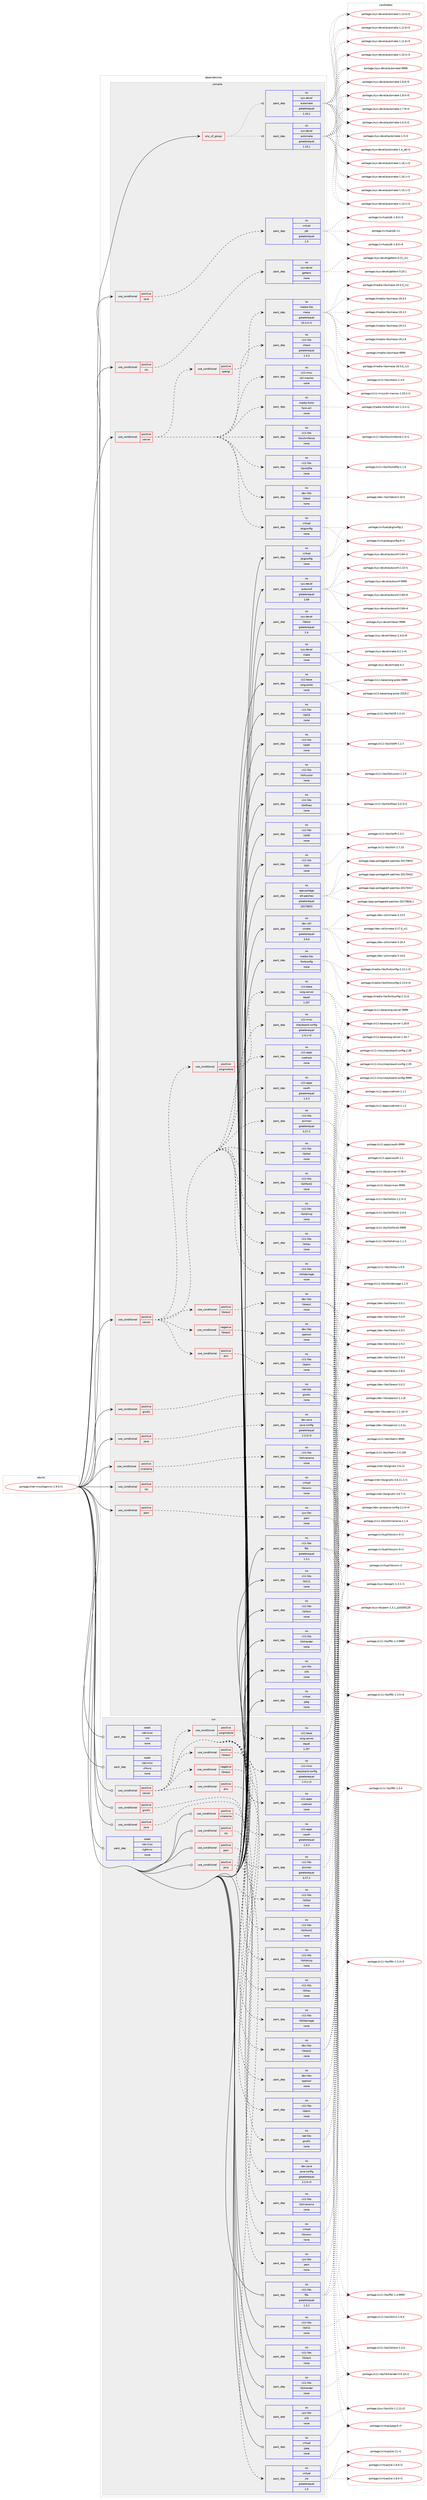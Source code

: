 digraph prolog {

# *************
# Graph options
# *************

newrank=true;
concentrate=true;
compound=true;
graph [rankdir=LR,fontname=Helvetica,fontsize=10,ranksep=1.5];#, ranksep=2.5, nodesep=0.2];
edge  [arrowhead=vee];
node  [fontname=Helvetica,fontsize=10];

# **********
# The ebuild
# **********

subgraph cluster_leftcol {
color=gray;
rank=same;
label=<<i>ebuild</i>>;
id [label="portage://net-misc/tigervnc-1.9.0-r1", color=red, width=4, href="../net-misc/tigervnc-1.9.0-r1.svg"];
}

# ****************
# The dependencies
# ****************

subgraph cluster_midcol {
color=gray;
label=<<i>dependencies</i>>;
subgraph cluster_compile {
fillcolor="#eeeeee";
style=filled;
label=<<i>compile</i>>;
subgraph any1878 {
dependency117588 [label=<<TABLE BORDER="0" CELLBORDER="1" CELLSPACING="0" CELLPADDING="4"><TR><TD CELLPADDING="10">any_of_group</TD></TR></TABLE>>, shape=none, color=red];subgraph pack91603 {
dependency117589 [label=<<TABLE BORDER="0" CELLBORDER="1" CELLSPACING="0" CELLPADDING="4" WIDTH="220"><TR><TD ROWSPAN="6" CELLPADDING="30">pack_dep</TD></TR><TR><TD WIDTH="110">no</TD></TR><TR><TD>sys-devel</TD></TR><TR><TD>automake</TD></TR><TR><TD>greaterequal</TD></TR><TR><TD>1.16.1</TD></TR></TABLE>>, shape=none, color=blue];
}
dependency117588:e -> dependency117589:w [weight=20,style="dotted",arrowhead="oinv"];
subgraph pack91604 {
dependency117590 [label=<<TABLE BORDER="0" CELLBORDER="1" CELLSPACING="0" CELLPADDING="4" WIDTH="220"><TR><TD ROWSPAN="6" CELLPADDING="30">pack_dep</TD></TR><TR><TD WIDTH="110">no</TD></TR><TR><TD>sys-devel</TD></TR><TR><TD>automake</TD></TR><TR><TD>greaterequal</TD></TR><TR><TD>1.15.1</TD></TR></TABLE>>, shape=none, color=blue];
}
dependency117588:e -> dependency117590:w [weight=20,style="dotted",arrowhead="oinv"];
}
id:e -> dependency117588:w [weight=20,style="solid",arrowhead="vee"];
subgraph cond24004 {
dependency117591 [label=<<TABLE BORDER="0" CELLBORDER="1" CELLSPACING="0" CELLPADDING="4"><TR><TD ROWSPAN="3" CELLPADDING="10">use_conditional</TD></TR><TR><TD>positive</TD></TR><TR><TD>gnutls</TD></TR></TABLE>>, shape=none, color=red];
subgraph pack91605 {
dependency117592 [label=<<TABLE BORDER="0" CELLBORDER="1" CELLSPACING="0" CELLPADDING="4" WIDTH="220"><TR><TD ROWSPAN="6" CELLPADDING="30">pack_dep</TD></TR><TR><TD WIDTH="110">no</TD></TR><TR><TD>net-libs</TD></TR><TR><TD>gnutls</TD></TR><TR><TD>none</TD></TR><TR><TD></TD></TR></TABLE>>, shape=none, color=blue];
}
dependency117591:e -> dependency117592:w [weight=20,style="dashed",arrowhead="vee"];
}
id:e -> dependency117591:w [weight=20,style="solid",arrowhead="vee"];
subgraph cond24005 {
dependency117593 [label=<<TABLE BORDER="0" CELLBORDER="1" CELLSPACING="0" CELLPADDING="4"><TR><TD ROWSPAN="3" CELLPADDING="10">use_conditional</TD></TR><TR><TD>positive</TD></TR><TR><TD>java</TD></TR></TABLE>>, shape=none, color=red];
subgraph pack91606 {
dependency117594 [label=<<TABLE BORDER="0" CELLBORDER="1" CELLSPACING="0" CELLPADDING="4" WIDTH="220"><TR><TD ROWSPAN="6" CELLPADDING="30">pack_dep</TD></TR><TR><TD WIDTH="110">no</TD></TR><TR><TD>dev-java</TD></TR><TR><TD>java-config</TD></TR><TR><TD>greaterequal</TD></TR><TR><TD>2.2.0-r3</TD></TR></TABLE>>, shape=none, color=blue];
}
dependency117593:e -> dependency117594:w [weight=20,style="dashed",arrowhead="vee"];
}
id:e -> dependency117593:w [weight=20,style="solid",arrowhead="vee"];
subgraph cond24006 {
dependency117595 [label=<<TABLE BORDER="0" CELLBORDER="1" CELLSPACING="0" CELLPADDING="4"><TR><TD ROWSPAN="3" CELLPADDING="10">use_conditional</TD></TR><TR><TD>positive</TD></TR><TR><TD>java</TD></TR></TABLE>>, shape=none, color=red];
subgraph pack91607 {
dependency117596 [label=<<TABLE BORDER="0" CELLBORDER="1" CELLSPACING="0" CELLPADDING="4" WIDTH="220"><TR><TD ROWSPAN="6" CELLPADDING="30">pack_dep</TD></TR><TR><TD WIDTH="110">no</TD></TR><TR><TD>virtual</TD></TR><TR><TD>jdk</TD></TR><TR><TD>greaterequal</TD></TR><TR><TD>1.5</TD></TR></TABLE>>, shape=none, color=blue];
}
dependency117595:e -> dependency117596:w [weight=20,style="dashed",arrowhead="vee"];
}
id:e -> dependency117595:w [weight=20,style="solid",arrowhead="vee"];
subgraph cond24007 {
dependency117597 [label=<<TABLE BORDER="0" CELLBORDER="1" CELLSPACING="0" CELLPADDING="4"><TR><TD ROWSPAN="3" CELLPADDING="10">use_conditional</TD></TR><TR><TD>positive</TD></TR><TR><TD>nls</TD></TR></TABLE>>, shape=none, color=red];
subgraph pack91608 {
dependency117598 [label=<<TABLE BORDER="0" CELLBORDER="1" CELLSPACING="0" CELLPADDING="4" WIDTH="220"><TR><TD ROWSPAN="6" CELLPADDING="30">pack_dep</TD></TR><TR><TD WIDTH="110">no</TD></TR><TR><TD>sys-devel</TD></TR><TR><TD>gettext</TD></TR><TR><TD>none</TD></TR><TR><TD></TD></TR></TABLE>>, shape=none, color=blue];
}
dependency117597:e -> dependency117598:w [weight=20,style="dashed",arrowhead="vee"];
}
id:e -> dependency117597:w [weight=20,style="solid",arrowhead="vee"];
subgraph cond24008 {
dependency117599 [label=<<TABLE BORDER="0" CELLBORDER="1" CELLSPACING="0" CELLPADDING="4"><TR><TD ROWSPAN="3" CELLPADDING="10">use_conditional</TD></TR><TR><TD>positive</TD></TR><TR><TD>nls</TD></TR></TABLE>>, shape=none, color=red];
subgraph pack91609 {
dependency117600 [label=<<TABLE BORDER="0" CELLBORDER="1" CELLSPACING="0" CELLPADDING="4" WIDTH="220"><TR><TD ROWSPAN="6" CELLPADDING="30">pack_dep</TD></TR><TR><TD WIDTH="110">no</TD></TR><TR><TD>virtual</TD></TR><TR><TD>libiconv</TD></TR><TR><TD>none</TD></TR><TR><TD></TD></TR></TABLE>>, shape=none, color=blue];
}
dependency117599:e -> dependency117600:w [weight=20,style="dashed",arrowhead="vee"];
}
id:e -> dependency117599:w [weight=20,style="solid",arrowhead="vee"];
subgraph cond24009 {
dependency117601 [label=<<TABLE BORDER="0" CELLBORDER="1" CELLSPACING="0" CELLPADDING="4"><TR><TD ROWSPAN="3" CELLPADDING="10">use_conditional</TD></TR><TR><TD>positive</TD></TR><TR><TD>pam</TD></TR></TABLE>>, shape=none, color=red];
subgraph pack91610 {
dependency117602 [label=<<TABLE BORDER="0" CELLBORDER="1" CELLSPACING="0" CELLPADDING="4" WIDTH="220"><TR><TD ROWSPAN="6" CELLPADDING="30">pack_dep</TD></TR><TR><TD WIDTH="110">no</TD></TR><TR><TD>sys-libs</TD></TR><TR><TD>pam</TD></TR><TR><TD>none</TD></TR><TR><TD></TD></TR></TABLE>>, shape=none, color=blue];
}
dependency117601:e -> dependency117602:w [weight=20,style="dashed",arrowhead="vee"];
}
id:e -> dependency117601:w [weight=20,style="solid",arrowhead="vee"];
subgraph cond24010 {
dependency117603 [label=<<TABLE BORDER="0" CELLBORDER="1" CELLSPACING="0" CELLPADDING="4"><TR><TD ROWSPAN="3" CELLPADDING="10">use_conditional</TD></TR><TR><TD>positive</TD></TR><TR><TD>server</TD></TR></TABLE>>, shape=none, color=red];
subgraph pack91611 {
dependency117604 [label=<<TABLE BORDER="0" CELLBORDER="1" CELLSPACING="0" CELLPADDING="4" WIDTH="220"><TR><TD ROWSPAN="6" CELLPADDING="30">pack_dep</TD></TR><TR><TD WIDTH="110">no</TD></TR><TR><TD>dev-libs</TD></TR><TR><TD>libbsd</TD></TR><TR><TD>none</TD></TR><TR><TD></TD></TR></TABLE>>, shape=none, color=blue];
}
dependency117603:e -> dependency117604:w [weight=20,style="dashed",arrowhead="vee"];
subgraph pack91612 {
dependency117605 [label=<<TABLE BORDER="0" CELLBORDER="1" CELLSPACING="0" CELLPADDING="4" WIDTH="220"><TR><TD ROWSPAN="6" CELLPADDING="30">pack_dep</TD></TR><TR><TD WIDTH="110">no</TD></TR><TR><TD>x11-libs</TD></TR><TR><TD>libxkbfile</TD></TR><TR><TD>none</TD></TR><TR><TD></TD></TR></TABLE>>, shape=none, color=blue];
}
dependency117603:e -> dependency117605:w [weight=20,style="dashed",arrowhead="vee"];
subgraph pack91613 {
dependency117606 [label=<<TABLE BORDER="0" CELLBORDER="1" CELLSPACING="0" CELLPADDING="4" WIDTH="220"><TR><TD ROWSPAN="6" CELLPADDING="30">pack_dep</TD></TR><TR><TD WIDTH="110">no</TD></TR><TR><TD>x11-libs</TD></TR><TR><TD>libxshmfence</TD></TR><TR><TD>none</TD></TR><TR><TD></TD></TR></TABLE>>, shape=none, color=blue];
}
dependency117603:e -> dependency117606:w [weight=20,style="dashed",arrowhead="vee"];
subgraph pack91614 {
dependency117607 [label=<<TABLE BORDER="0" CELLBORDER="1" CELLSPACING="0" CELLPADDING="4" WIDTH="220"><TR><TD ROWSPAN="6" CELLPADDING="30">pack_dep</TD></TR><TR><TD WIDTH="110">no</TD></TR><TR><TD>virtual</TD></TR><TR><TD>pkgconfig</TD></TR><TR><TD>none</TD></TR><TR><TD></TD></TR></TABLE>>, shape=none, color=blue];
}
dependency117603:e -> dependency117607:w [weight=20,style="dashed",arrowhead="vee"];
subgraph pack91615 {
dependency117608 [label=<<TABLE BORDER="0" CELLBORDER="1" CELLSPACING="0" CELLPADDING="4" WIDTH="220"><TR><TD ROWSPAN="6" CELLPADDING="30">pack_dep</TD></TR><TR><TD WIDTH="110">no</TD></TR><TR><TD>media-fonts</TD></TR><TR><TD>font-util</TD></TR><TR><TD>none</TD></TR><TR><TD></TD></TR></TABLE>>, shape=none, color=blue];
}
dependency117603:e -> dependency117608:w [weight=20,style="dashed",arrowhead="vee"];
subgraph pack91616 {
dependency117609 [label=<<TABLE BORDER="0" CELLBORDER="1" CELLSPACING="0" CELLPADDING="4" WIDTH="220"><TR><TD ROWSPAN="6" CELLPADDING="30">pack_dep</TD></TR><TR><TD WIDTH="110">no</TD></TR><TR><TD>x11-misc</TD></TR><TR><TD>util-macros</TD></TR><TR><TD>none</TD></TR><TR><TD></TD></TR></TABLE>>, shape=none, color=blue];
}
dependency117603:e -> dependency117609:w [weight=20,style="dashed",arrowhead="vee"];
subgraph pack91617 {
dependency117610 [label=<<TABLE BORDER="0" CELLBORDER="1" CELLSPACING="0" CELLPADDING="4" WIDTH="220"><TR><TD ROWSPAN="6" CELLPADDING="30">pack_dep</TD></TR><TR><TD WIDTH="110">no</TD></TR><TR><TD>x11-libs</TD></TR><TR><TD>xtrans</TD></TR><TR><TD>greaterequal</TD></TR><TR><TD>1.3.3</TD></TR></TABLE>>, shape=none, color=blue];
}
dependency117603:e -> dependency117610:w [weight=20,style="dashed",arrowhead="vee"];
subgraph cond24011 {
dependency117611 [label=<<TABLE BORDER="0" CELLBORDER="1" CELLSPACING="0" CELLPADDING="4"><TR><TD ROWSPAN="3" CELLPADDING="10">use_conditional</TD></TR><TR><TD>positive</TD></TR><TR><TD>opengl</TD></TR></TABLE>>, shape=none, color=red];
subgraph pack91618 {
dependency117612 [label=<<TABLE BORDER="0" CELLBORDER="1" CELLSPACING="0" CELLPADDING="4" WIDTH="220"><TR><TD ROWSPAN="6" CELLPADDING="30">pack_dep</TD></TR><TR><TD WIDTH="110">no</TD></TR><TR><TD>media-libs</TD></TR><TR><TD>mesa</TD></TR><TR><TD>greaterequal</TD></TR><TR><TD>10.3.4-r1</TD></TR></TABLE>>, shape=none, color=blue];
}
dependency117611:e -> dependency117612:w [weight=20,style="dashed",arrowhead="vee"];
}
dependency117603:e -> dependency117611:w [weight=20,style="dashed",arrowhead="vee"];
}
id:e -> dependency117603:w [weight=20,style="solid",arrowhead="vee"];
subgraph cond24012 {
dependency117613 [label=<<TABLE BORDER="0" CELLBORDER="1" CELLSPACING="0" CELLPADDING="4"><TR><TD ROWSPAN="3" CELLPADDING="10">use_conditional</TD></TR><TR><TD>positive</TD></TR><TR><TD>server</TD></TR></TABLE>>, shape=none, color=red];
subgraph pack91619 {
dependency117614 [label=<<TABLE BORDER="0" CELLBORDER="1" CELLSPACING="0" CELLPADDING="4" WIDTH="220"><TR><TD ROWSPAN="6" CELLPADDING="30">pack_dep</TD></TR><TR><TD WIDTH="110">no</TD></TR><TR><TD>x11-libs</TD></TR><TR><TD>libXau</TD></TR><TR><TD>none</TD></TR><TR><TD></TD></TR></TABLE>>, shape=none, color=blue];
}
dependency117613:e -> dependency117614:w [weight=20,style="dashed",arrowhead="vee"];
subgraph pack91620 {
dependency117615 [label=<<TABLE BORDER="0" CELLBORDER="1" CELLSPACING="0" CELLPADDING="4" WIDTH="220"><TR><TD ROWSPAN="6" CELLPADDING="30">pack_dep</TD></TR><TR><TD WIDTH="110">no</TD></TR><TR><TD>x11-libs</TD></TR><TR><TD>libXdamage</TD></TR><TR><TD>none</TD></TR><TR><TD></TD></TR></TABLE>>, shape=none, color=blue];
}
dependency117613:e -> dependency117615:w [weight=20,style="dashed",arrowhead="vee"];
subgraph pack91621 {
dependency117616 [label=<<TABLE BORDER="0" CELLBORDER="1" CELLSPACING="0" CELLPADDING="4" WIDTH="220"><TR><TD ROWSPAN="6" CELLPADDING="30">pack_dep</TD></TR><TR><TD WIDTH="110">no</TD></TR><TR><TD>x11-libs</TD></TR><TR><TD>libXdmcp</TD></TR><TR><TD>none</TD></TR><TR><TD></TD></TR></TABLE>>, shape=none, color=blue];
}
dependency117613:e -> dependency117616:w [weight=20,style="dashed",arrowhead="vee"];
subgraph pack91622 {
dependency117617 [label=<<TABLE BORDER="0" CELLBORDER="1" CELLSPACING="0" CELLPADDING="4" WIDTH="220"><TR><TD ROWSPAN="6" CELLPADDING="30">pack_dep</TD></TR><TR><TD WIDTH="110">no</TD></TR><TR><TD>x11-libs</TD></TR><TR><TD>libXfont2</TD></TR><TR><TD>none</TD></TR><TR><TD></TD></TR></TABLE>>, shape=none, color=blue];
}
dependency117613:e -> dependency117617:w [weight=20,style="dashed",arrowhead="vee"];
subgraph pack91623 {
dependency117618 [label=<<TABLE BORDER="0" CELLBORDER="1" CELLSPACING="0" CELLPADDING="4" WIDTH="220"><TR><TD ROWSPAN="6" CELLPADDING="30">pack_dep</TD></TR><TR><TD WIDTH="110">no</TD></TR><TR><TD>x11-libs</TD></TR><TR><TD>libXtst</TD></TR><TR><TD>none</TD></TR><TR><TD></TD></TR></TABLE>>, shape=none, color=blue];
}
dependency117613:e -> dependency117618:w [weight=20,style="dashed",arrowhead="vee"];
subgraph pack91624 {
dependency117619 [label=<<TABLE BORDER="0" CELLBORDER="1" CELLSPACING="0" CELLPADDING="4" WIDTH="220"><TR><TD ROWSPAN="6" CELLPADDING="30">pack_dep</TD></TR><TR><TD WIDTH="110">no</TD></TR><TR><TD>x11-libs</TD></TR><TR><TD>pixman</TD></TR><TR><TD>greaterequal</TD></TR><TR><TD>0.27.2</TD></TR></TABLE>>, shape=none, color=blue];
}
dependency117613:e -> dependency117619:w [weight=20,style="dashed",arrowhead="vee"];
subgraph pack91625 {
dependency117620 [label=<<TABLE BORDER="0" CELLBORDER="1" CELLSPACING="0" CELLPADDING="4" WIDTH="220"><TR><TD ROWSPAN="6" CELLPADDING="30">pack_dep</TD></TR><TR><TD WIDTH="110">no</TD></TR><TR><TD>x11-apps</TD></TR><TR><TD>xauth</TD></TR><TR><TD>greaterequal</TD></TR><TR><TD>1.0.3</TD></TR></TABLE>>, shape=none, color=blue];
}
dependency117613:e -> dependency117620:w [weight=20,style="dashed",arrowhead="vee"];
subgraph pack91626 {
dependency117621 [label=<<TABLE BORDER="0" CELLBORDER="1" CELLSPACING="0" CELLPADDING="4" WIDTH="220"><TR><TD ROWSPAN="6" CELLPADDING="30">pack_dep</TD></TR><TR><TD WIDTH="110">no</TD></TR><TR><TD>x11-apps</TD></TR><TR><TD>xsetroot</TD></TR><TR><TD>none</TD></TR><TR><TD></TD></TR></TABLE>>, shape=none, color=blue];
}
dependency117613:e -> dependency117621:w [weight=20,style="dashed",arrowhead="vee"];
subgraph pack91627 {
dependency117622 [label=<<TABLE BORDER="0" CELLBORDER="1" CELLSPACING="0" CELLPADDING="4" WIDTH="220"><TR><TD ROWSPAN="6" CELLPADDING="30">pack_dep</TD></TR><TR><TD WIDTH="110">no</TD></TR><TR><TD>x11-misc</TD></TR><TR><TD>xkeyboard-config</TD></TR><TR><TD>greaterequal</TD></TR><TR><TD>2.4.1-r3</TD></TR></TABLE>>, shape=none, color=blue];
}
dependency117613:e -> dependency117622:w [weight=20,style="dashed",arrowhead="vee"];
subgraph cond24013 {
dependency117623 [label=<<TABLE BORDER="0" CELLBORDER="1" CELLSPACING="0" CELLPADDING="4"><TR><TD ROWSPAN="3" CELLPADDING="10">use_conditional</TD></TR><TR><TD>positive</TD></TR><TR><TD>xorgmodule</TD></TR></TABLE>>, shape=none, color=red];
subgraph pack91628 {
dependency117624 [label=<<TABLE BORDER="0" CELLBORDER="1" CELLSPACING="0" CELLPADDING="4" WIDTH="220"><TR><TD ROWSPAN="6" CELLPADDING="30">pack_dep</TD></TR><TR><TD WIDTH="110">no</TD></TR><TR><TD>x11-base</TD></TR><TR><TD>xorg-server</TD></TR><TR><TD>equal</TD></TR><TR><TD>1.20*</TD></TR></TABLE>>, shape=none, color=blue];
}
dependency117623:e -> dependency117624:w [weight=20,style="dashed",arrowhead="vee"];
}
dependency117613:e -> dependency117623:w [weight=20,style="dashed",arrowhead="vee"];
subgraph cond24014 {
dependency117625 [label=<<TABLE BORDER="0" CELLBORDER="1" CELLSPACING="0" CELLPADDING="4"><TR><TD ROWSPAN="3" CELLPADDING="10">use_conditional</TD></TR><TR><TD>positive</TD></TR><TR><TD>drm</TD></TR></TABLE>>, shape=none, color=red];
subgraph pack91629 {
dependency117626 [label=<<TABLE BORDER="0" CELLBORDER="1" CELLSPACING="0" CELLPADDING="4" WIDTH="220"><TR><TD ROWSPAN="6" CELLPADDING="30">pack_dep</TD></TR><TR><TD WIDTH="110">no</TD></TR><TR><TD>x11-libs</TD></TR><TR><TD>libdrm</TD></TR><TR><TD>none</TD></TR><TR><TD></TD></TR></TABLE>>, shape=none, color=blue];
}
dependency117625:e -> dependency117626:w [weight=20,style="dashed",arrowhead="vee"];
}
dependency117613:e -> dependency117625:w [weight=20,style="dashed",arrowhead="vee"];
subgraph cond24015 {
dependency117627 [label=<<TABLE BORDER="0" CELLBORDER="1" CELLSPACING="0" CELLPADDING="4"><TR><TD ROWSPAN="3" CELLPADDING="10">use_conditional</TD></TR><TR><TD>negative</TD></TR><TR><TD>libressl</TD></TR></TABLE>>, shape=none, color=red];
subgraph pack91630 {
dependency117628 [label=<<TABLE BORDER="0" CELLBORDER="1" CELLSPACING="0" CELLPADDING="4" WIDTH="220"><TR><TD ROWSPAN="6" CELLPADDING="30">pack_dep</TD></TR><TR><TD WIDTH="110">no</TD></TR><TR><TD>dev-libs</TD></TR><TR><TD>openssl</TD></TR><TR><TD>none</TD></TR><TR><TD></TD></TR></TABLE>>, shape=none, color=blue];
}
dependency117627:e -> dependency117628:w [weight=20,style="dashed",arrowhead="vee"];
}
dependency117613:e -> dependency117627:w [weight=20,style="dashed",arrowhead="vee"];
subgraph cond24016 {
dependency117629 [label=<<TABLE BORDER="0" CELLBORDER="1" CELLSPACING="0" CELLPADDING="4"><TR><TD ROWSPAN="3" CELLPADDING="10">use_conditional</TD></TR><TR><TD>positive</TD></TR><TR><TD>libressl</TD></TR></TABLE>>, shape=none, color=red];
subgraph pack91631 {
dependency117630 [label=<<TABLE BORDER="0" CELLBORDER="1" CELLSPACING="0" CELLPADDING="4" WIDTH="220"><TR><TD ROWSPAN="6" CELLPADDING="30">pack_dep</TD></TR><TR><TD WIDTH="110">no</TD></TR><TR><TD>dev-libs</TD></TR><TR><TD>libressl</TD></TR><TR><TD>none</TD></TR><TR><TD></TD></TR></TABLE>>, shape=none, color=blue];
}
dependency117629:e -> dependency117630:w [weight=20,style="dashed",arrowhead="vee"];
}
dependency117613:e -> dependency117629:w [weight=20,style="dashed",arrowhead="vee"];
}
id:e -> dependency117613:w [weight=20,style="solid",arrowhead="vee"];
subgraph cond24017 {
dependency117631 [label=<<TABLE BORDER="0" CELLBORDER="1" CELLSPACING="0" CELLPADDING="4"><TR><TD ROWSPAN="3" CELLPADDING="10">use_conditional</TD></TR><TR><TD>positive</TD></TR><TR><TD>xinerama</TD></TR></TABLE>>, shape=none, color=red];
subgraph pack91632 {
dependency117632 [label=<<TABLE BORDER="0" CELLBORDER="1" CELLSPACING="0" CELLPADDING="4" WIDTH="220"><TR><TD ROWSPAN="6" CELLPADDING="30">pack_dep</TD></TR><TR><TD WIDTH="110">no</TD></TR><TR><TD>x11-libs</TD></TR><TR><TD>libXinerama</TD></TR><TR><TD>none</TD></TR><TR><TD></TD></TR></TABLE>>, shape=none, color=blue];
}
dependency117631:e -> dependency117632:w [weight=20,style="dashed",arrowhead="vee"];
}
id:e -> dependency117631:w [weight=20,style="solid",arrowhead="vee"];
subgraph pack91633 {
dependency117633 [label=<<TABLE BORDER="0" CELLBORDER="1" CELLSPACING="0" CELLPADDING="4" WIDTH="220"><TR><TD ROWSPAN="6" CELLPADDING="30">pack_dep</TD></TR><TR><TD WIDTH="110">no</TD></TR><TR><TD>app-portage</TD></TR><TR><TD>elt-patches</TD></TR><TR><TD>greaterequal</TD></TR><TR><TD>20170815</TD></TR></TABLE>>, shape=none, color=blue];
}
id:e -> dependency117633:w [weight=20,style="solid",arrowhead="vee"];
subgraph pack91634 {
dependency117634 [label=<<TABLE BORDER="0" CELLBORDER="1" CELLSPACING="0" CELLPADDING="4" WIDTH="220"><TR><TD ROWSPAN="6" CELLPADDING="30">pack_dep</TD></TR><TR><TD WIDTH="110">no</TD></TR><TR><TD>dev-util</TD></TR><TR><TD>cmake</TD></TR><TR><TD>greaterequal</TD></TR><TR><TD>3.9.6</TD></TR></TABLE>>, shape=none, color=blue];
}
id:e -> dependency117634:w [weight=20,style="solid",arrowhead="vee"];
subgraph pack91635 {
dependency117635 [label=<<TABLE BORDER="0" CELLBORDER="1" CELLSPACING="0" CELLPADDING="4" WIDTH="220"><TR><TD ROWSPAN="6" CELLPADDING="30">pack_dep</TD></TR><TR><TD WIDTH="110">no</TD></TR><TR><TD>media-libs</TD></TR><TR><TD>fontconfig</TD></TR><TR><TD>none</TD></TR><TR><TD></TD></TR></TABLE>>, shape=none, color=blue];
}
id:e -> dependency117635:w [weight=20,style="solid",arrowhead="vee"];
subgraph pack91636 {
dependency117636 [label=<<TABLE BORDER="0" CELLBORDER="1" CELLSPACING="0" CELLPADDING="4" WIDTH="220"><TR><TD ROWSPAN="6" CELLPADDING="30">pack_dep</TD></TR><TR><TD WIDTH="110">no</TD></TR><TR><TD>sys-devel</TD></TR><TR><TD>autoconf</TD></TR><TR><TD>greaterequal</TD></TR><TR><TD>2.69</TD></TR></TABLE>>, shape=none, color=blue];
}
id:e -> dependency117636:w [weight=20,style="solid",arrowhead="vee"];
subgraph pack91637 {
dependency117637 [label=<<TABLE BORDER="0" CELLBORDER="1" CELLSPACING="0" CELLPADDING="4" WIDTH="220"><TR><TD ROWSPAN="6" CELLPADDING="30">pack_dep</TD></TR><TR><TD WIDTH="110">no</TD></TR><TR><TD>sys-devel</TD></TR><TR><TD>libtool</TD></TR><TR><TD>greaterequal</TD></TR><TR><TD>2.4</TD></TR></TABLE>>, shape=none, color=blue];
}
id:e -> dependency117637:w [weight=20,style="solid",arrowhead="vee"];
subgraph pack91638 {
dependency117638 [label=<<TABLE BORDER="0" CELLBORDER="1" CELLSPACING="0" CELLPADDING="4" WIDTH="220"><TR><TD ROWSPAN="6" CELLPADDING="30">pack_dep</TD></TR><TR><TD WIDTH="110">no</TD></TR><TR><TD>sys-devel</TD></TR><TR><TD>make</TD></TR><TR><TD>none</TD></TR><TR><TD></TD></TR></TABLE>>, shape=none, color=blue];
}
id:e -> dependency117638:w [weight=20,style="solid",arrowhead="vee"];
subgraph pack91639 {
dependency117639 [label=<<TABLE BORDER="0" CELLBORDER="1" CELLSPACING="0" CELLPADDING="4" WIDTH="220"><TR><TD ROWSPAN="6" CELLPADDING="30">pack_dep</TD></TR><TR><TD WIDTH="110">no</TD></TR><TR><TD>sys-libs</TD></TR><TR><TD>zlib</TD></TR><TR><TD>none</TD></TR><TR><TD></TD></TR></TABLE>>, shape=none, color=blue];
}
id:e -> dependency117639:w [weight=20,style="solid",arrowhead="vee"];
subgraph pack91640 {
dependency117640 [label=<<TABLE BORDER="0" CELLBORDER="1" CELLSPACING="0" CELLPADDING="4" WIDTH="220"><TR><TD ROWSPAN="6" CELLPADDING="30">pack_dep</TD></TR><TR><TD WIDTH="110">no</TD></TR><TR><TD>virtual</TD></TR><TR><TD>jpeg</TD></TR><TR><TD>none</TD></TR><TR><TD></TD></TR></TABLE>>, shape=none, color=blue];
}
id:e -> dependency117640:w [weight=20,style="solid",arrowhead="vee"];
subgraph pack91641 {
dependency117641 [label=<<TABLE BORDER="0" CELLBORDER="1" CELLSPACING="0" CELLPADDING="4" WIDTH="220"><TR><TD ROWSPAN="6" CELLPADDING="30">pack_dep</TD></TR><TR><TD WIDTH="110">no</TD></TR><TR><TD>virtual</TD></TR><TR><TD>pkgconfig</TD></TR><TR><TD>none</TD></TR><TR><TD></TD></TR></TABLE>>, shape=none, color=blue];
}
id:e -> dependency117641:w [weight=20,style="solid",arrowhead="vee"];
subgraph pack91642 {
dependency117642 [label=<<TABLE BORDER="0" CELLBORDER="1" CELLSPACING="0" CELLPADDING="4" WIDTH="220"><TR><TD ROWSPAN="6" CELLPADDING="30">pack_dep</TD></TR><TR><TD WIDTH="110">no</TD></TR><TR><TD>x11-base</TD></TR><TR><TD>xorg-proto</TD></TR><TR><TD>none</TD></TR><TR><TD></TD></TR></TABLE>>, shape=none, color=blue];
}
id:e -> dependency117642:w [weight=20,style="solid",arrowhead="vee"];
subgraph pack91643 {
dependency117643 [label=<<TABLE BORDER="0" CELLBORDER="1" CELLSPACING="0" CELLPADDING="4" WIDTH="220"><TR><TD ROWSPAN="6" CELLPADDING="30">pack_dep</TD></TR><TR><TD WIDTH="110">no</TD></TR><TR><TD>x11-libs</TD></TR><TR><TD>fltk</TD></TR><TR><TD>greaterequal</TD></TR><TR><TD>1.3.1</TD></TR></TABLE>>, shape=none, color=blue];
}
id:e -> dependency117643:w [weight=20,style="solid",arrowhead="vee"];
subgraph pack91644 {
dependency117644 [label=<<TABLE BORDER="0" CELLBORDER="1" CELLSPACING="0" CELLPADDING="4" WIDTH="220"><TR><TD ROWSPAN="6" CELLPADDING="30">pack_dep</TD></TR><TR><TD WIDTH="110">no</TD></TR><TR><TD>x11-libs</TD></TR><TR><TD>libICE</TD></TR><TR><TD>none</TD></TR><TR><TD></TD></TR></TABLE>>, shape=none, color=blue];
}
id:e -> dependency117644:w [weight=20,style="solid",arrowhead="vee"];
subgraph pack91645 {
dependency117645 [label=<<TABLE BORDER="0" CELLBORDER="1" CELLSPACING="0" CELLPADDING="4" WIDTH="220"><TR><TD ROWSPAN="6" CELLPADDING="30">pack_dep</TD></TR><TR><TD WIDTH="110">no</TD></TR><TR><TD>x11-libs</TD></TR><TR><TD>libSM</TD></TR><TR><TD>none</TD></TR><TR><TD></TD></TR></TABLE>>, shape=none, color=blue];
}
id:e -> dependency117645:w [weight=20,style="solid",arrowhead="vee"];
subgraph pack91646 {
dependency117646 [label=<<TABLE BORDER="0" CELLBORDER="1" CELLSPACING="0" CELLPADDING="4" WIDTH="220"><TR><TD ROWSPAN="6" CELLPADDING="30">pack_dep</TD></TR><TR><TD WIDTH="110">no</TD></TR><TR><TD>x11-libs</TD></TR><TR><TD>libX11</TD></TR><TR><TD>none</TD></TR><TR><TD></TD></TR></TABLE>>, shape=none, color=blue];
}
id:e -> dependency117646:w [weight=20,style="solid",arrowhead="vee"];
subgraph pack91647 {
dependency117647 [label=<<TABLE BORDER="0" CELLBORDER="1" CELLSPACING="0" CELLPADDING="4" WIDTH="220"><TR><TD ROWSPAN="6" CELLPADDING="30">pack_dep</TD></TR><TR><TD WIDTH="110">no</TD></TR><TR><TD>x11-libs</TD></TR><TR><TD>libXcursor</TD></TR><TR><TD>none</TD></TR><TR><TD></TD></TR></TABLE>>, shape=none, color=blue];
}
id:e -> dependency117647:w [weight=20,style="solid",arrowhead="vee"];
subgraph pack91648 {
dependency117648 [label=<<TABLE BORDER="0" CELLBORDER="1" CELLSPACING="0" CELLPADDING="4" WIDTH="220"><TR><TD ROWSPAN="6" CELLPADDING="30">pack_dep</TD></TR><TR><TD WIDTH="110">no</TD></TR><TR><TD>x11-libs</TD></TR><TR><TD>libXext</TD></TR><TR><TD>none</TD></TR><TR><TD></TD></TR></TABLE>>, shape=none, color=blue];
}
id:e -> dependency117648:w [weight=20,style="solid",arrowhead="vee"];
subgraph pack91649 {
dependency117649 [label=<<TABLE BORDER="0" CELLBORDER="1" CELLSPACING="0" CELLPADDING="4" WIDTH="220"><TR><TD ROWSPAN="6" CELLPADDING="30">pack_dep</TD></TR><TR><TD WIDTH="110">no</TD></TR><TR><TD>x11-libs</TD></TR><TR><TD>libXfixes</TD></TR><TR><TD>none</TD></TR><TR><TD></TD></TR></TABLE>>, shape=none, color=blue];
}
id:e -> dependency117649:w [weight=20,style="solid",arrowhead="vee"];
subgraph pack91650 {
dependency117650 [label=<<TABLE BORDER="0" CELLBORDER="1" CELLSPACING="0" CELLPADDING="4" WIDTH="220"><TR><TD ROWSPAN="6" CELLPADDING="30">pack_dep</TD></TR><TR><TD WIDTH="110">no</TD></TR><TR><TD>x11-libs</TD></TR><TR><TD>libXft</TD></TR><TR><TD>none</TD></TR><TR><TD></TD></TR></TABLE>>, shape=none, color=blue];
}
id:e -> dependency117650:w [weight=20,style="solid",arrowhead="vee"];
subgraph pack91651 {
dependency117651 [label=<<TABLE BORDER="0" CELLBORDER="1" CELLSPACING="0" CELLPADDING="4" WIDTH="220"><TR><TD ROWSPAN="6" CELLPADDING="30">pack_dep</TD></TR><TR><TD WIDTH="110">no</TD></TR><TR><TD>x11-libs</TD></TR><TR><TD>libXi</TD></TR><TR><TD>none</TD></TR><TR><TD></TD></TR></TABLE>>, shape=none, color=blue];
}
id:e -> dependency117651:w [weight=20,style="solid",arrowhead="vee"];
subgraph pack91652 {
dependency117652 [label=<<TABLE BORDER="0" CELLBORDER="1" CELLSPACING="0" CELLPADDING="4" WIDTH="220"><TR><TD ROWSPAN="6" CELLPADDING="30">pack_dep</TD></TR><TR><TD WIDTH="110">no</TD></TR><TR><TD>x11-libs</TD></TR><TR><TD>libXrender</TD></TR><TR><TD>none</TD></TR><TR><TD></TD></TR></TABLE>>, shape=none, color=blue];
}
id:e -> dependency117652:w [weight=20,style="solid",arrowhead="vee"];
}
subgraph cluster_compileandrun {
fillcolor="#eeeeee";
style=filled;
label=<<i>compile and run</i>>;
}
subgraph cluster_run {
fillcolor="#eeeeee";
style=filled;
label=<<i>run</i>>;
subgraph cond24018 {
dependency117653 [label=<<TABLE BORDER="0" CELLBORDER="1" CELLSPACING="0" CELLPADDING="4"><TR><TD ROWSPAN="3" CELLPADDING="10">use_conditional</TD></TR><TR><TD>positive</TD></TR><TR><TD>gnutls</TD></TR></TABLE>>, shape=none, color=red];
subgraph pack91653 {
dependency117654 [label=<<TABLE BORDER="0" CELLBORDER="1" CELLSPACING="0" CELLPADDING="4" WIDTH="220"><TR><TD ROWSPAN="6" CELLPADDING="30">pack_dep</TD></TR><TR><TD WIDTH="110">no</TD></TR><TR><TD>net-libs</TD></TR><TR><TD>gnutls</TD></TR><TR><TD>none</TD></TR><TR><TD></TD></TR></TABLE>>, shape=none, color=blue];
}
dependency117653:e -> dependency117654:w [weight=20,style="dashed",arrowhead="vee"];
}
id:e -> dependency117653:w [weight=20,style="solid",arrowhead="odot"];
subgraph cond24019 {
dependency117655 [label=<<TABLE BORDER="0" CELLBORDER="1" CELLSPACING="0" CELLPADDING="4"><TR><TD ROWSPAN="3" CELLPADDING="10">use_conditional</TD></TR><TR><TD>positive</TD></TR><TR><TD>java</TD></TR></TABLE>>, shape=none, color=red];
subgraph pack91654 {
dependency117656 [label=<<TABLE BORDER="0" CELLBORDER="1" CELLSPACING="0" CELLPADDING="4" WIDTH="220"><TR><TD ROWSPAN="6" CELLPADDING="30">pack_dep</TD></TR><TR><TD WIDTH="110">no</TD></TR><TR><TD>dev-java</TD></TR><TR><TD>java-config</TD></TR><TR><TD>greaterequal</TD></TR><TR><TD>2.2.0-r3</TD></TR></TABLE>>, shape=none, color=blue];
}
dependency117655:e -> dependency117656:w [weight=20,style="dashed",arrowhead="vee"];
}
id:e -> dependency117655:w [weight=20,style="solid",arrowhead="odot"];
subgraph cond24020 {
dependency117657 [label=<<TABLE BORDER="0" CELLBORDER="1" CELLSPACING="0" CELLPADDING="4"><TR><TD ROWSPAN="3" CELLPADDING="10">use_conditional</TD></TR><TR><TD>positive</TD></TR><TR><TD>java</TD></TR></TABLE>>, shape=none, color=red];
subgraph pack91655 {
dependency117658 [label=<<TABLE BORDER="0" CELLBORDER="1" CELLSPACING="0" CELLPADDING="4" WIDTH="220"><TR><TD ROWSPAN="6" CELLPADDING="30">pack_dep</TD></TR><TR><TD WIDTH="110">no</TD></TR><TR><TD>virtual</TD></TR><TR><TD>jre</TD></TR><TR><TD>greaterequal</TD></TR><TR><TD>1.5</TD></TR></TABLE>>, shape=none, color=blue];
}
dependency117657:e -> dependency117658:w [weight=20,style="dashed",arrowhead="vee"];
}
id:e -> dependency117657:w [weight=20,style="solid",arrowhead="odot"];
subgraph cond24021 {
dependency117659 [label=<<TABLE BORDER="0" CELLBORDER="1" CELLSPACING="0" CELLPADDING="4"><TR><TD ROWSPAN="3" CELLPADDING="10">use_conditional</TD></TR><TR><TD>positive</TD></TR><TR><TD>nls</TD></TR></TABLE>>, shape=none, color=red];
subgraph pack91656 {
dependency117660 [label=<<TABLE BORDER="0" CELLBORDER="1" CELLSPACING="0" CELLPADDING="4" WIDTH="220"><TR><TD ROWSPAN="6" CELLPADDING="30">pack_dep</TD></TR><TR><TD WIDTH="110">no</TD></TR><TR><TD>virtual</TD></TR><TR><TD>libiconv</TD></TR><TR><TD>none</TD></TR><TR><TD></TD></TR></TABLE>>, shape=none, color=blue];
}
dependency117659:e -> dependency117660:w [weight=20,style="dashed",arrowhead="vee"];
}
id:e -> dependency117659:w [weight=20,style="solid",arrowhead="odot"];
subgraph cond24022 {
dependency117661 [label=<<TABLE BORDER="0" CELLBORDER="1" CELLSPACING="0" CELLPADDING="4"><TR><TD ROWSPAN="3" CELLPADDING="10">use_conditional</TD></TR><TR><TD>positive</TD></TR><TR><TD>pam</TD></TR></TABLE>>, shape=none, color=red];
subgraph pack91657 {
dependency117662 [label=<<TABLE BORDER="0" CELLBORDER="1" CELLSPACING="0" CELLPADDING="4" WIDTH="220"><TR><TD ROWSPAN="6" CELLPADDING="30">pack_dep</TD></TR><TR><TD WIDTH="110">no</TD></TR><TR><TD>sys-libs</TD></TR><TR><TD>pam</TD></TR><TR><TD>none</TD></TR><TR><TD></TD></TR></TABLE>>, shape=none, color=blue];
}
dependency117661:e -> dependency117662:w [weight=20,style="dashed",arrowhead="vee"];
}
id:e -> dependency117661:w [weight=20,style="solid",arrowhead="odot"];
subgraph cond24023 {
dependency117663 [label=<<TABLE BORDER="0" CELLBORDER="1" CELLSPACING="0" CELLPADDING="4"><TR><TD ROWSPAN="3" CELLPADDING="10">use_conditional</TD></TR><TR><TD>positive</TD></TR><TR><TD>server</TD></TR></TABLE>>, shape=none, color=red];
subgraph pack91658 {
dependency117664 [label=<<TABLE BORDER="0" CELLBORDER="1" CELLSPACING="0" CELLPADDING="4" WIDTH="220"><TR><TD ROWSPAN="6" CELLPADDING="30">pack_dep</TD></TR><TR><TD WIDTH="110">no</TD></TR><TR><TD>x11-libs</TD></TR><TR><TD>libXau</TD></TR><TR><TD>none</TD></TR><TR><TD></TD></TR></TABLE>>, shape=none, color=blue];
}
dependency117663:e -> dependency117664:w [weight=20,style="dashed",arrowhead="vee"];
subgraph pack91659 {
dependency117665 [label=<<TABLE BORDER="0" CELLBORDER="1" CELLSPACING="0" CELLPADDING="4" WIDTH="220"><TR><TD ROWSPAN="6" CELLPADDING="30">pack_dep</TD></TR><TR><TD WIDTH="110">no</TD></TR><TR><TD>x11-libs</TD></TR><TR><TD>libXdamage</TD></TR><TR><TD>none</TD></TR><TR><TD></TD></TR></TABLE>>, shape=none, color=blue];
}
dependency117663:e -> dependency117665:w [weight=20,style="dashed",arrowhead="vee"];
subgraph pack91660 {
dependency117666 [label=<<TABLE BORDER="0" CELLBORDER="1" CELLSPACING="0" CELLPADDING="4" WIDTH="220"><TR><TD ROWSPAN="6" CELLPADDING="30">pack_dep</TD></TR><TR><TD WIDTH="110">no</TD></TR><TR><TD>x11-libs</TD></TR><TR><TD>libXdmcp</TD></TR><TR><TD>none</TD></TR><TR><TD></TD></TR></TABLE>>, shape=none, color=blue];
}
dependency117663:e -> dependency117666:w [weight=20,style="dashed",arrowhead="vee"];
subgraph pack91661 {
dependency117667 [label=<<TABLE BORDER="0" CELLBORDER="1" CELLSPACING="0" CELLPADDING="4" WIDTH="220"><TR><TD ROWSPAN="6" CELLPADDING="30">pack_dep</TD></TR><TR><TD WIDTH="110">no</TD></TR><TR><TD>x11-libs</TD></TR><TR><TD>libXfont2</TD></TR><TR><TD>none</TD></TR><TR><TD></TD></TR></TABLE>>, shape=none, color=blue];
}
dependency117663:e -> dependency117667:w [weight=20,style="dashed",arrowhead="vee"];
subgraph pack91662 {
dependency117668 [label=<<TABLE BORDER="0" CELLBORDER="1" CELLSPACING="0" CELLPADDING="4" WIDTH="220"><TR><TD ROWSPAN="6" CELLPADDING="30">pack_dep</TD></TR><TR><TD WIDTH="110">no</TD></TR><TR><TD>x11-libs</TD></TR><TR><TD>libXtst</TD></TR><TR><TD>none</TD></TR><TR><TD></TD></TR></TABLE>>, shape=none, color=blue];
}
dependency117663:e -> dependency117668:w [weight=20,style="dashed",arrowhead="vee"];
subgraph pack91663 {
dependency117669 [label=<<TABLE BORDER="0" CELLBORDER="1" CELLSPACING="0" CELLPADDING="4" WIDTH="220"><TR><TD ROWSPAN="6" CELLPADDING="30">pack_dep</TD></TR><TR><TD WIDTH="110">no</TD></TR><TR><TD>x11-libs</TD></TR><TR><TD>pixman</TD></TR><TR><TD>greaterequal</TD></TR><TR><TD>0.27.2</TD></TR></TABLE>>, shape=none, color=blue];
}
dependency117663:e -> dependency117669:w [weight=20,style="dashed",arrowhead="vee"];
subgraph pack91664 {
dependency117670 [label=<<TABLE BORDER="0" CELLBORDER="1" CELLSPACING="0" CELLPADDING="4" WIDTH="220"><TR><TD ROWSPAN="6" CELLPADDING="30">pack_dep</TD></TR><TR><TD WIDTH="110">no</TD></TR><TR><TD>x11-apps</TD></TR><TR><TD>xauth</TD></TR><TR><TD>greaterequal</TD></TR><TR><TD>1.0.3</TD></TR></TABLE>>, shape=none, color=blue];
}
dependency117663:e -> dependency117670:w [weight=20,style="dashed",arrowhead="vee"];
subgraph pack91665 {
dependency117671 [label=<<TABLE BORDER="0" CELLBORDER="1" CELLSPACING="0" CELLPADDING="4" WIDTH="220"><TR><TD ROWSPAN="6" CELLPADDING="30">pack_dep</TD></TR><TR><TD WIDTH="110">no</TD></TR><TR><TD>x11-apps</TD></TR><TR><TD>xsetroot</TD></TR><TR><TD>none</TD></TR><TR><TD></TD></TR></TABLE>>, shape=none, color=blue];
}
dependency117663:e -> dependency117671:w [weight=20,style="dashed",arrowhead="vee"];
subgraph pack91666 {
dependency117672 [label=<<TABLE BORDER="0" CELLBORDER="1" CELLSPACING="0" CELLPADDING="4" WIDTH="220"><TR><TD ROWSPAN="6" CELLPADDING="30">pack_dep</TD></TR><TR><TD WIDTH="110">no</TD></TR><TR><TD>x11-misc</TD></TR><TR><TD>xkeyboard-config</TD></TR><TR><TD>greaterequal</TD></TR><TR><TD>2.4.1-r3</TD></TR></TABLE>>, shape=none, color=blue];
}
dependency117663:e -> dependency117672:w [weight=20,style="dashed",arrowhead="vee"];
subgraph cond24024 {
dependency117673 [label=<<TABLE BORDER="0" CELLBORDER="1" CELLSPACING="0" CELLPADDING="4"><TR><TD ROWSPAN="3" CELLPADDING="10">use_conditional</TD></TR><TR><TD>positive</TD></TR><TR><TD>xorgmodule</TD></TR></TABLE>>, shape=none, color=red];
subgraph pack91667 {
dependency117674 [label=<<TABLE BORDER="0" CELLBORDER="1" CELLSPACING="0" CELLPADDING="4" WIDTH="220"><TR><TD ROWSPAN="6" CELLPADDING="30">pack_dep</TD></TR><TR><TD WIDTH="110">no</TD></TR><TR><TD>x11-base</TD></TR><TR><TD>xorg-server</TD></TR><TR><TD>equal</TD></TR><TR><TD>1.20*</TD></TR></TABLE>>, shape=none, color=blue];
}
dependency117673:e -> dependency117674:w [weight=20,style="dashed",arrowhead="vee"];
}
dependency117663:e -> dependency117673:w [weight=20,style="dashed",arrowhead="vee"];
subgraph cond24025 {
dependency117675 [label=<<TABLE BORDER="0" CELLBORDER="1" CELLSPACING="0" CELLPADDING="4"><TR><TD ROWSPAN="3" CELLPADDING="10">use_conditional</TD></TR><TR><TD>positive</TD></TR><TR><TD>drm</TD></TR></TABLE>>, shape=none, color=red];
subgraph pack91668 {
dependency117676 [label=<<TABLE BORDER="0" CELLBORDER="1" CELLSPACING="0" CELLPADDING="4" WIDTH="220"><TR><TD ROWSPAN="6" CELLPADDING="30">pack_dep</TD></TR><TR><TD WIDTH="110">no</TD></TR><TR><TD>x11-libs</TD></TR><TR><TD>libdrm</TD></TR><TR><TD>none</TD></TR><TR><TD></TD></TR></TABLE>>, shape=none, color=blue];
}
dependency117675:e -> dependency117676:w [weight=20,style="dashed",arrowhead="vee"];
}
dependency117663:e -> dependency117675:w [weight=20,style="dashed",arrowhead="vee"];
subgraph cond24026 {
dependency117677 [label=<<TABLE BORDER="0" CELLBORDER="1" CELLSPACING="0" CELLPADDING="4"><TR><TD ROWSPAN="3" CELLPADDING="10">use_conditional</TD></TR><TR><TD>negative</TD></TR><TR><TD>libressl</TD></TR></TABLE>>, shape=none, color=red];
subgraph pack91669 {
dependency117678 [label=<<TABLE BORDER="0" CELLBORDER="1" CELLSPACING="0" CELLPADDING="4" WIDTH="220"><TR><TD ROWSPAN="6" CELLPADDING="30">pack_dep</TD></TR><TR><TD WIDTH="110">no</TD></TR><TR><TD>dev-libs</TD></TR><TR><TD>openssl</TD></TR><TR><TD>none</TD></TR><TR><TD></TD></TR></TABLE>>, shape=none, color=blue];
}
dependency117677:e -> dependency117678:w [weight=20,style="dashed",arrowhead="vee"];
}
dependency117663:e -> dependency117677:w [weight=20,style="dashed",arrowhead="vee"];
subgraph cond24027 {
dependency117679 [label=<<TABLE BORDER="0" CELLBORDER="1" CELLSPACING="0" CELLPADDING="4"><TR><TD ROWSPAN="3" CELLPADDING="10">use_conditional</TD></TR><TR><TD>positive</TD></TR><TR><TD>libressl</TD></TR></TABLE>>, shape=none, color=red];
subgraph pack91670 {
dependency117680 [label=<<TABLE BORDER="0" CELLBORDER="1" CELLSPACING="0" CELLPADDING="4" WIDTH="220"><TR><TD ROWSPAN="6" CELLPADDING="30">pack_dep</TD></TR><TR><TD WIDTH="110">no</TD></TR><TR><TD>dev-libs</TD></TR><TR><TD>libressl</TD></TR><TR><TD>none</TD></TR><TR><TD></TD></TR></TABLE>>, shape=none, color=blue];
}
dependency117679:e -> dependency117680:w [weight=20,style="dashed",arrowhead="vee"];
}
dependency117663:e -> dependency117679:w [weight=20,style="dashed",arrowhead="vee"];
}
id:e -> dependency117663:w [weight=20,style="solid",arrowhead="odot"];
subgraph cond24028 {
dependency117681 [label=<<TABLE BORDER="0" CELLBORDER="1" CELLSPACING="0" CELLPADDING="4"><TR><TD ROWSPAN="3" CELLPADDING="10">use_conditional</TD></TR><TR><TD>positive</TD></TR><TR><TD>xinerama</TD></TR></TABLE>>, shape=none, color=red];
subgraph pack91671 {
dependency117682 [label=<<TABLE BORDER="0" CELLBORDER="1" CELLSPACING="0" CELLPADDING="4" WIDTH="220"><TR><TD ROWSPAN="6" CELLPADDING="30">pack_dep</TD></TR><TR><TD WIDTH="110">no</TD></TR><TR><TD>x11-libs</TD></TR><TR><TD>libXinerama</TD></TR><TR><TD>none</TD></TR><TR><TD></TD></TR></TABLE>>, shape=none, color=blue];
}
dependency117681:e -> dependency117682:w [weight=20,style="dashed",arrowhead="vee"];
}
id:e -> dependency117681:w [weight=20,style="solid",arrowhead="odot"];
subgraph pack91672 {
dependency117683 [label=<<TABLE BORDER="0" CELLBORDER="1" CELLSPACING="0" CELLPADDING="4" WIDTH="220"><TR><TD ROWSPAN="6" CELLPADDING="30">pack_dep</TD></TR><TR><TD WIDTH="110">no</TD></TR><TR><TD>sys-libs</TD></TR><TR><TD>zlib</TD></TR><TR><TD>none</TD></TR><TR><TD></TD></TR></TABLE>>, shape=none, color=blue];
}
id:e -> dependency117683:w [weight=20,style="solid",arrowhead="odot"];
subgraph pack91673 {
dependency117684 [label=<<TABLE BORDER="0" CELLBORDER="1" CELLSPACING="0" CELLPADDING="4" WIDTH="220"><TR><TD ROWSPAN="6" CELLPADDING="30">pack_dep</TD></TR><TR><TD WIDTH="110">no</TD></TR><TR><TD>virtual</TD></TR><TR><TD>jpeg</TD></TR><TR><TD>none</TD></TR><TR><TD></TD></TR></TABLE>>, shape=none, color=blue];
}
id:e -> dependency117684:w [weight=20,style="solid",arrowhead="odot"];
subgraph pack91674 {
dependency117685 [label=<<TABLE BORDER="0" CELLBORDER="1" CELLSPACING="0" CELLPADDING="4" WIDTH="220"><TR><TD ROWSPAN="6" CELLPADDING="30">pack_dep</TD></TR><TR><TD WIDTH="110">no</TD></TR><TR><TD>x11-libs</TD></TR><TR><TD>fltk</TD></TR><TR><TD>greaterequal</TD></TR><TR><TD>1.3.1</TD></TR></TABLE>>, shape=none, color=blue];
}
id:e -> dependency117685:w [weight=20,style="solid",arrowhead="odot"];
subgraph pack91675 {
dependency117686 [label=<<TABLE BORDER="0" CELLBORDER="1" CELLSPACING="0" CELLPADDING="4" WIDTH="220"><TR><TD ROWSPAN="6" CELLPADDING="30">pack_dep</TD></TR><TR><TD WIDTH="110">no</TD></TR><TR><TD>x11-libs</TD></TR><TR><TD>libX11</TD></TR><TR><TD>none</TD></TR><TR><TD></TD></TR></TABLE>>, shape=none, color=blue];
}
id:e -> dependency117686:w [weight=20,style="solid",arrowhead="odot"];
subgraph pack91676 {
dependency117687 [label=<<TABLE BORDER="0" CELLBORDER="1" CELLSPACING="0" CELLPADDING="4" WIDTH="220"><TR><TD ROWSPAN="6" CELLPADDING="30">pack_dep</TD></TR><TR><TD WIDTH="110">no</TD></TR><TR><TD>x11-libs</TD></TR><TR><TD>libXext</TD></TR><TR><TD>none</TD></TR><TR><TD></TD></TR></TABLE>>, shape=none, color=blue];
}
id:e -> dependency117687:w [weight=20,style="solid",arrowhead="odot"];
subgraph pack91677 {
dependency117688 [label=<<TABLE BORDER="0" CELLBORDER="1" CELLSPACING="0" CELLPADDING="4" WIDTH="220"><TR><TD ROWSPAN="6" CELLPADDING="30">pack_dep</TD></TR><TR><TD WIDTH="110">no</TD></TR><TR><TD>x11-libs</TD></TR><TR><TD>libXrender</TD></TR><TR><TD>none</TD></TR><TR><TD></TD></TR></TABLE>>, shape=none, color=blue];
}
id:e -> dependency117688:w [weight=20,style="solid",arrowhead="odot"];
subgraph pack91678 {
dependency117689 [label=<<TABLE BORDER="0" CELLBORDER="1" CELLSPACING="0" CELLPADDING="4" WIDTH="220"><TR><TD ROWSPAN="6" CELLPADDING="30">pack_dep</TD></TR><TR><TD WIDTH="110">weak</TD></TR><TR><TD>net-misc</TD></TR><TR><TD>tightvnc</TD></TR><TR><TD>none</TD></TR><TR><TD></TD></TR></TABLE>>, shape=none, color=blue];
}
id:e -> dependency117689:w [weight=20,style="solid",arrowhead="odot"];
subgraph pack91679 {
dependency117690 [label=<<TABLE BORDER="0" CELLBORDER="1" CELLSPACING="0" CELLPADDING="4" WIDTH="220"><TR><TD ROWSPAN="6" CELLPADDING="30">pack_dep</TD></TR><TR><TD WIDTH="110">weak</TD></TR><TR><TD>net-misc</TD></TR><TR><TD>vnc</TD></TR><TR><TD>none</TD></TR><TR><TD></TD></TR></TABLE>>, shape=none, color=blue];
}
id:e -> dependency117690:w [weight=20,style="solid",arrowhead="odot"];
subgraph pack91680 {
dependency117691 [label=<<TABLE BORDER="0" CELLBORDER="1" CELLSPACING="0" CELLPADDING="4" WIDTH="220"><TR><TD ROWSPAN="6" CELLPADDING="30">pack_dep</TD></TR><TR><TD WIDTH="110">weak</TD></TR><TR><TD>net-misc</TD></TR><TR><TD>xf4vnc</TD></TR><TR><TD>none</TD></TR><TR><TD></TD></TR></TABLE>>, shape=none, color=blue];
}
id:e -> dependency117691:w [weight=20,style="solid",arrowhead="odot"];
}
}

# **************
# The candidates
# **************

subgraph cluster_choices {
rank=same;
color=gray;
label=<<i>candidates</i>>;

subgraph choice91603 {
color=black;
nodesep=1;
choice115121115451001011181011084797117116111109971071014557575757 [label="portage://sys-devel/automake-9999", color=red, width=4,href="../sys-devel/automake-9999.svg"];
choice115121115451001011181011084797117116111109971071014549465746544511453 [label="portage://sys-devel/automake-1.9.6-r5", color=red, width=4,href="../sys-devel/automake-1.9.6-r5.svg"];
choice115121115451001011181011084797117116111109971071014549465646534511453 [label="portage://sys-devel/automake-1.8.5-r5", color=red, width=4,href="../sys-devel/automake-1.8.5-r5.svg"];
choice115121115451001011181011084797117116111109971071014549465546574511451 [label="portage://sys-devel/automake-1.7.9-r3", color=red, width=4,href="../sys-devel/automake-1.7.9-r3.svg"];
choice115121115451001011181011084797117116111109971071014549465446514511450 [label="portage://sys-devel/automake-1.6.3-r2", color=red, width=4,href="../sys-devel/automake-1.6.3-r2.svg"];
choice11512111545100101118101108479711711611110997107101454946534511450 [label="portage://sys-devel/automake-1.5-r2", color=red, width=4,href="../sys-devel/automake-1.5-r2.svg"];
choice115121115451001011181011084797117116111109971071014549465295112544511450 [label="portage://sys-devel/automake-1.4_p6-r2", color=red, width=4,href="../sys-devel/automake-1.4_p6-r2.svg"];
choice11512111545100101118101108479711711611110997107101454946495446494511450 [label="portage://sys-devel/automake-1.16.1-r2", color=red, width=4,href="../sys-devel/automake-1.16.1-r2.svg"];
choice11512111545100101118101108479711711611110997107101454946495446494511449 [label="portage://sys-devel/automake-1.16.1-r1", color=red, width=4,href="../sys-devel/automake-1.16.1-r1.svg"];
choice11512111545100101118101108479711711611110997107101454946495346494511450 [label="portage://sys-devel/automake-1.15.1-r2", color=red, width=4,href="../sys-devel/automake-1.15.1-r2.svg"];
choice11512111545100101118101108479711711611110997107101454946495246494511450 [label="portage://sys-devel/automake-1.14.1-r2", color=red, width=4,href="../sys-devel/automake-1.14.1-r2.svg"];
choice11512111545100101118101108479711711611110997107101454946495146524511450 [label="portage://sys-devel/automake-1.13.4-r2", color=red, width=4,href="../sys-devel/automake-1.13.4-r2.svg"];
choice11512111545100101118101108479711711611110997107101454946495046544511450 [label="portage://sys-devel/automake-1.12.6-r2", color=red, width=4,href="../sys-devel/automake-1.12.6-r2.svg"];
choice11512111545100101118101108479711711611110997107101454946494946544511451 [label="portage://sys-devel/automake-1.11.6-r3", color=red, width=4,href="../sys-devel/automake-1.11.6-r3.svg"];
choice11512111545100101118101108479711711611110997107101454946494846514511451 [label="portage://sys-devel/automake-1.10.3-r3", color=red, width=4,href="../sys-devel/automake-1.10.3-r3.svg"];
dependency117589:e -> choice115121115451001011181011084797117116111109971071014557575757:w [style=dotted,weight="100"];
dependency117589:e -> choice115121115451001011181011084797117116111109971071014549465746544511453:w [style=dotted,weight="100"];
dependency117589:e -> choice115121115451001011181011084797117116111109971071014549465646534511453:w [style=dotted,weight="100"];
dependency117589:e -> choice115121115451001011181011084797117116111109971071014549465546574511451:w [style=dotted,weight="100"];
dependency117589:e -> choice115121115451001011181011084797117116111109971071014549465446514511450:w [style=dotted,weight="100"];
dependency117589:e -> choice11512111545100101118101108479711711611110997107101454946534511450:w [style=dotted,weight="100"];
dependency117589:e -> choice115121115451001011181011084797117116111109971071014549465295112544511450:w [style=dotted,weight="100"];
dependency117589:e -> choice11512111545100101118101108479711711611110997107101454946495446494511450:w [style=dotted,weight="100"];
dependency117589:e -> choice11512111545100101118101108479711711611110997107101454946495446494511449:w [style=dotted,weight="100"];
dependency117589:e -> choice11512111545100101118101108479711711611110997107101454946495346494511450:w [style=dotted,weight="100"];
dependency117589:e -> choice11512111545100101118101108479711711611110997107101454946495246494511450:w [style=dotted,weight="100"];
dependency117589:e -> choice11512111545100101118101108479711711611110997107101454946495146524511450:w [style=dotted,weight="100"];
dependency117589:e -> choice11512111545100101118101108479711711611110997107101454946495046544511450:w [style=dotted,weight="100"];
dependency117589:e -> choice11512111545100101118101108479711711611110997107101454946494946544511451:w [style=dotted,weight="100"];
dependency117589:e -> choice11512111545100101118101108479711711611110997107101454946494846514511451:w [style=dotted,weight="100"];
}
subgraph choice91604 {
color=black;
nodesep=1;
choice115121115451001011181011084797117116111109971071014557575757 [label="portage://sys-devel/automake-9999", color=red, width=4,href="../sys-devel/automake-9999.svg"];
choice115121115451001011181011084797117116111109971071014549465746544511453 [label="portage://sys-devel/automake-1.9.6-r5", color=red, width=4,href="../sys-devel/automake-1.9.6-r5.svg"];
choice115121115451001011181011084797117116111109971071014549465646534511453 [label="portage://sys-devel/automake-1.8.5-r5", color=red, width=4,href="../sys-devel/automake-1.8.5-r5.svg"];
choice115121115451001011181011084797117116111109971071014549465546574511451 [label="portage://sys-devel/automake-1.7.9-r3", color=red, width=4,href="../sys-devel/automake-1.7.9-r3.svg"];
choice115121115451001011181011084797117116111109971071014549465446514511450 [label="portage://sys-devel/automake-1.6.3-r2", color=red, width=4,href="../sys-devel/automake-1.6.3-r2.svg"];
choice11512111545100101118101108479711711611110997107101454946534511450 [label="portage://sys-devel/automake-1.5-r2", color=red, width=4,href="../sys-devel/automake-1.5-r2.svg"];
choice115121115451001011181011084797117116111109971071014549465295112544511450 [label="portage://sys-devel/automake-1.4_p6-r2", color=red, width=4,href="../sys-devel/automake-1.4_p6-r2.svg"];
choice11512111545100101118101108479711711611110997107101454946495446494511450 [label="portage://sys-devel/automake-1.16.1-r2", color=red, width=4,href="../sys-devel/automake-1.16.1-r2.svg"];
choice11512111545100101118101108479711711611110997107101454946495446494511449 [label="portage://sys-devel/automake-1.16.1-r1", color=red, width=4,href="../sys-devel/automake-1.16.1-r1.svg"];
choice11512111545100101118101108479711711611110997107101454946495346494511450 [label="portage://sys-devel/automake-1.15.1-r2", color=red, width=4,href="../sys-devel/automake-1.15.1-r2.svg"];
choice11512111545100101118101108479711711611110997107101454946495246494511450 [label="portage://sys-devel/automake-1.14.1-r2", color=red, width=4,href="../sys-devel/automake-1.14.1-r2.svg"];
choice11512111545100101118101108479711711611110997107101454946495146524511450 [label="portage://sys-devel/automake-1.13.4-r2", color=red, width=4,href="../sys-devel/automake-1.13.4-r2.svg"];
choice11512111545100101118101108479711711611110997107101454946495046544511450 [label="portage://sys-devel/automake-1.12.6-r2", color=red, width=4,href="../sys-devel/automake-1.12.6-r2.svg"];
choice11512111545100101118101108479711711611110997107101454946494946544511451 [label="portage://sys-devel/automake-1.11.6-r3", color=red, width=4,href="../sys-devel/automake-1.11.6-r3.svg"];
choice11512111545100101118101108479711711611110997107101454946494846514511451 [label="portage://sys-devel/automake-1.10.3-r3", color=red, width=4,href="../sys-devel/automake-1.10.3-r3.svg"];
dependency117590:e -> choice115121115451001011181011084797117116111109971071014557575757:w [style=dotted,weight="100"];
dependency117590:e -> choice115121115451001011181011084797117116111109971071014549465746544511453:w [style=dotted,weight="100"];
dependency117590:e -> choice115121115451001011181011084797117116111109971071014549465646534511453:w [style=dotted,weight="100"];
dependency117590:e -> choice115121115451001011181011084797117116111109971071014549465546574511451:w [style=dotted,weight="100"];
dependency117590:e -> choice115121115451001011181011084797117116111109971071014549465446514511450:w [style=dotted,weight="100"];
dependency117590:e -> choice11512111545100101118101108479711711611110997107101454946534511450:w [style=dotted,weight="100"];
dependency117590:e -> choice115121115451001011181011084797117116111109971071014549465295112544511450:w [style=dotted,weight="100"];
dependency117590:e -> choice11512111545100101118101108479711711611110997107101454946495446494511450:w [style=dotted,weight="100"];
dependency117590:e -> choice11512111545100101118101108479711711611110997107101454946495446494511449:w [style=dotted,weight="100"];
dependency117590:e -> choice11512111545100101118101108479711711611110997107101454946495346494511450:w [style=dotted,weight="100"];
dependency117590:e -> choice11512111545100101118101108479711711611110997107101454946495246494511450:w [style=dotted,weight="100"];
dependency117590:e -> choice11512111545100101118101108479711711611110997107101454946495146524511450:w [style=dotted,weight="100"];
dependency117590:e -> choice11512111545100101118101108479711711611110997107101454946495046544511450:w [style=dotted,weight="100"];
dependency117590:e -> choice11512111545100101118101108479711711611110997107101454946494946544511451:w [style=dotted,weight="100"];
dependency117590:e -> choice11512111545100101118101108479711711611110997107101454946494846514511451:w [style=dotted,weight="100"];
}
subgraph choice91605 {
color=black;
nodesep=1;
choice1101011164510810598115471031101171161081154551465446554511449 [label="portage://net-libs/gnutls-3.6.7-r1", color=red, width=4,href="../net-libs/gnutls-3.6.7-r1.svg"];
choice11010111645108105981154710311011711610811545514654464950 [label="portage://net-libs/gnutls-3.6.12", color=red, width=4,href="../net-libs/gnutls-3.6.12.svg"];
choice1101011164510810598115471031101171161081154551465446494946494511449 [label="portage://net-libs/gnutls-3.6.11.1-r1", color=red, width=4,href="../net-libs/gnutls-3.6.11.1-r1.svg"];
dependency117592:e -> choice1101011164510810598115471031101171161081154551465446554511449:w [style=dotted,weight="100"];
dependency117592:e -> choice11010111645108105981154710311011711610811545514654464950:w [style=dotted,weight="100"];
dependency117592:e -> choice1101011164510810598115471031101171161081154551465446494946494511449:w [style=dotted,weight="100"];
}
subgraph choice91606 {
color=black;
nodesep=1;
choice10010111845106971189747106971189745991111101021051034550465046484511452 [label="portage://dev-java/java-config-2.2.0-r4", color=red, width=4,href="../dev-java/java-config-2.2.0-r4.svg"];
dependency117594:e -> choice10010111845106971189747106971189745991111101021051034550465046484511452:w [style=dotted,weight="100"];
}
subgraph choice91607 {
color=black;
nodesep=1;
choice1181051141161179710847106100107454949 [label="portage://virtual/jdk-11", color=red, width=4,href="../virtual/jdk-11.svg"];
choice11810511411611797108471061001074549465646484511452 [label="portage://virtual/jdk-1.8.0-r4", color=red, width=4,href="../virtual/jdk-1.8.0-r4.svg"];
choice11810511411611797108471061001074549465646484511451 [label="portage://virtual/jdk-1.8.0-r3", color=red, width=4,href="../virtual/jdk-1.8.0-r3.svg"];
dependency117596:e -> choice1181051141161179710847106100107454949:w [style=dotted,weight="100"];
dependency117596:e -> choice11810511411611797108471061001074549465646484511452:w [style=dotted,weight="100"];
dependency117596:e -> choice11810511411611797108471061001074549465646484511451:w [style=dotted,weight="100"];
}
subgraph choice91608 {
color=black;
nodesep=1;
choice11512111545100101118101108471031011161161011201164548465049951149949 [label="portage://sys-devel/gettext-0.21_rc1", color=red, width=4,href="../sys-devel/gettext-0.21_rc1.svg"];
choice115121115451001011181011084710310111611610112011645484650484649 [label="portage://sys-devel/gettext-0.20.1", color=red, width=4,href="../sys-devel/gettext-0.20.1.svg"];
dependency117598:e -> choice11512111545100101118101108471031011161161011201164548465049951149949:w [style=dotted,weight="100"];
dependency117598:e -> choice115121115451001011181011084710310111611610112011645484650484649:w [style=dotted,weight="100"];
}
subgraph choice91609 {
color=black;
nodesep=1;
choice1181051141161179710847108105981059911111011845484511450 [label="portage://virtual/libiconv-0-r2", color=red, width=4,href="../virtual/libiconv-0-r2.svg"];
choice1181051141161179710847108105981059911111011845484511449 [label="portage://virtual/libiconv-0-r1", color=red, width=4,href="../virtual/libiconv-0-r1.svg"];
choice118105114116117971084710810598105991111101184548 [label="portage://virtual/libiconv-0", color=red, width=4,href="../virtual/libiconv-0.svg"];
dependency117600:e -> choice1181051141161179710847108105981059911111011845484511450:w [style=dotted,weight="100"];
dependency117600:e -> choice1181051141161179710847108105981059911111011845484511449:w [style=dotted,weight="100"];
dependency117600:e -> choice118105114116117971084710810598105991111101184548:w [style=dotted,weight="100"];
}
subgraph choice91610 {
color=black;
nodesep=1;
choice11512111545108105981154711297109454946514649951125048504848495056 [label="portage://sys-libs/pam-1.3.1_p20200128", color=red, width=4,href="../sys-libs/pam-1.3.1_p20200128.svg"];
choice115121115451081059811547112971094549465146494511449 [label="portage://sys-libs/pam-1.3.1-r1", color=red, width=4,href="../sys-libs/pam-1.3.1-r1.svg"];
dependency117602:e -> choice11512111545108105981154711297109454946514649951125048504848495056:w [style=dotted,weight="100"];
dependency117602:e -> choice115121115451081059811547112971094549465146494511449:w [style=dotted,weight="100"];
}
subgraph choice91611 {
color=black;
nodesep=1;
choice100101118451081059811547108105989811510045484649484648 [label="portage://dev-libs/libbsd-0.10.0", color=red, width=4,href="../dev-libs/libbsd-0.10.0.svg"];
dependency117604:e -> choice100101118451081059811547108105989811510045484649484648:w [style=dotted,weight="100"];
}
subgraph choice91612 {
color=black;
nodesep=1;
choice12049494510810598115471081059812010798102105108101454946494648 [label="portage://x11-libs/libxkbfile-1.1.0", color=red, width=4,href="../x11-libs/libxkbfile-1.1.0.svg"];
dependency117605:e -> choice12049494510810598115471081059812010798102105108101454946494648:w [style=dotted,weight="100"];
}
subgraph choice91613 {
color=black;
nodesep=1;
choice12049494510810598115471081059812011510410910210111099101454946514511449 [label="portage://x11-libs/libxshmfence-1.3-r1", color=red, width=4,href="../x11-libs/libxshmfence-1.3-r1.svg"];
dependency117606:e -> choice12049494510810598115471081059812011510410910210111099101454946514511449:w [style=dotted,weight="100"];
}
subgraph choice91614 {
color=black;
nodesep=1;
choice1181051141161179710847112107103991111101021051034549 [label="portage://virtual/pkgconfig-1", color=red, width=4,href="../virtual/pkgconfig-1.svg"];
choice11810511411611797108471121071039911111010210510345484511449 [label="portage://virtual/pkgconfig-0-r1", color=red, width=4,href="../virtual/pkgconfig-0-r1.svg"];
dependency117607:e -> choice1181051141161179710847112107103991111101021051034549:w [style=dotted,weight="100"];
dependency117607:e -> choice11810511411611797108471121071039911111010210510345484511449:w [style=dotted,weight="100"];
}
subgraph choice91615 {
color=black;
nodesep=1;
choice109101100105974510211111011611547102111110116451171161051084549465146504511449 [label="portage://media-fonts/font-util-1.3.2-r1", color=red, width=4,href="../media-fonts/font-util-1.3.2-r1.svg"];
dependency117608:e -> choice109101100105974510211111011611547102111110116451171161051084549465146504511449:w [style=dotted,weight="100"];
}
subgraph choice91616 {
color=black;
nodesep=1;
choice1204949451091051159947117116105108451099799114111115454946495746504511449 [label="portage://x11-misc/util-macros-1.19.2-r1", color=red, width=4,href="../x11-misc/util-macros-1.19.2-r1.svg"];
dependency117609:e -> choice1204949451091051159947117116105108451099799114111115454946495746504511449:w [style=dotted,weight="100"];
}
subgraph choice91617 {
color=black;
nodesep=1;
choice120494945108105981154712011611497110115454946524648 [label="portage://x11-libs/xtrans-1.4.0", color=red, width=4,href="../x11-libs/xtrans-1.4.0.svg"];
dependency117610:e -> choice120494945108105981154712011611497110115454946524648:w [style=dotted,weight="100"];
}
subgraph choice91618 {
color=black;
nodesep=1;
choice10910110010597451081059811547109101115974557575757 [label="portage://media-libs/mesa-9999", color=red, width=4,href="../media-libs/mesa-9999.svg"];
choice109101100105974510810598115471091011159745504846484648951149951 [label="portage://media-libs/mesa-20.0.0_rc3", color=red, width=4,href="../media-libs/mesa-20.0.0_rc3.svg"];
choice109101100105974510810598115471091011159745504846484648951149950 [label="portage://media-libs/mesa-20.0.0_rc2", color=red, width=4,href="../media-libs/mesa-20.0.0_rc2.svg"];
choice109101100105974510810598115471091011159745495746514652 [label="portage://media-libs/mesa-19.3.4", color=red, width=4,href="../media-libs/mesa-19.3.4.svg"];
choice109101100105974510810598115471091011159745495746514651 [label="portage://media-libs/mesa-19.3.3", color=red, width=4,href="../media-libs/mesa-19.3.3.svg"];
choice109101100105974510810598115471091011159745495746514650 [label="portage://media-libs/mesa-19.3.2", color=red, width=4,href="../media-libs/mesa-19.3.2.svg"];
choice109101100105974510810598115471091011159745495746504656 [label="portage://media-libs/mesa-19.2.8", color=red, width=4,href="../media-libs/mesa-19.2.8.svg"];
dependency117612:e -> choice10910110010597451081059811547109101115974557575757:w [style=dotted,weight="100"];
dependency117612:e -> choice109101100105974510810598115471091011159745504846484648951149951:w [style=dotted,weight="100"];
dependency117612:e -> choice109101100105974510810598115471091011159745504846484648951149950:w [style=dotted,weight="100"];
dependency117612:e -> choice109101100105974510810598115471091011159745495746514652:w [style=dotted,weight="100"];
dependency117612:e -> choice109101100105974510810598115471091011159745495746514651:w [style=dotted,weight="100"];
dependency117612:e -> choice109101100105974510810598115471091011159745495746514650:w [style=dotted,weight="100"];
dependency117612:e -> choice109101100105974510810598115471091011159745495746504656:w [style=dotted,weight="100"];
}
subgraph choice91619 {
color=black;
nodesep=1;
choice1204949451081059811547108105988897117454946484657 [label="portage://x11-libs/libXau-1.0.9", color=red, width=4,href="../x11-libs/libXau-1.0.9.svg"];
dependency117614:e -> choice1204949451081059811547108105988897117454946484657:w [style=dotted,weight="100"];
}
subgraph choice91620 {
color=black;
nodesep=1;
choice120494945108105981154710810598881009710997103101454946494653 [label="portage://x11-libs/libXdamage-1.1.5", color=red, width=4,href="../x11-libs/libXdamage-1.1.5.svg"];
dependency117615:e -> choice120494945108105981154710810598881009710997103101454946494653:w [style=dotted,weight="100"];
}
subgraph choice91621 {
color=black;
nodesep=1;
choice1204949451081059811547108105988810010999112454946494651 [label="portage://x11-libs/libXdmcp-1.1.3", color=red, width=4,href="../x11-libs/libXdmcp-1.1.3.svg"];
dependency117616:e -> choice1204949451081059811547108105988810010999112454946494651:w [style=dotted,weight="100"];
}
subgraph choice91622 {
color=black;
nodesep=1;
choice12049494510810598115471081059888102111110116504557575757 [label="portage://x11-libs/libXfont2-9999", color=red, width=4,href="../x11-libs/libXfont2-9999.svg"];
choice1204949451081059811547108105988810211111011650455046484652 [label="portage://x11-libs/libXfont2-2.0.4", color=red, width=4,href="../x11-libs/libXfont2-2.0.4.svg"];
dependency117617:e -> choice12049494510810598115471081059888102111110116504557575757:w [style=dotted,weight="100"];
dependency117617:e -> choice1204949451081059811547108105988810211111011650455046484652:w [style=dotted,weight="100"];
}
subgraph choice91623 {
color=black;
nodesep=1;
choice120494945108105981154710810598881161151164549465046514511449 [label="portage://x11-libs/libXtst-1.2.3-r1", color=red, width=4,href="../x11-libs/libXtst-1.2.3-r1.svg"];
dependency117618:e -> choice120494945108105981154710810598881161151164549465046514511449:w [style=dotted,weight="100"];
}
subgraph choice91624 {
color=black;
nodesep=1;
choice1204949451081059811547112105120109971104557575757 [label="portage://x11-libs/pixman-9999", color=red, width=4,href="../x11-libs/pixman-9999.svg"];
choice12049494510810598115471121051201099711045484651564652 [label="portage://x11-libs/pixman-0.38.4", color=red, width=4,href="../x11-libs/pixman-0.38.4.svg"];
dependency117619:e -> choice1204949451081059811547112105120109971104557575757:w [style=dotted,weight="100"];
dependency117619:e -> choice12049494510810598115471121051201099711045484651564652:w [style=dotted,weight="100"];
}
subgraph choice91625 {
color=black;
nodesep=1;
choice1204949459711211211547120971171161044557575757 [label="portage://x11-apps/xauth-9999", color=red, width=4,href="../x11-apps/xauth-9999.svg"];
choice12049494597112112115471209711711610445494649 [label="portage://x11-apps/xauth-1.1", color=red, width=4,href="../x11-apps/xauth-1.1.svg"];
dependency117620:e -> choice1204949459711211211547120971171161044557575757:w [style=dotted,weight="100"];
dependency117620:e -> choice12049494597112112115471209711711610445494649:w [style=dotted,weight="100"];
}
subgraph choice91626 {
color=black;
nodesep=1;
choice1204949459711211211547120115101116114111111116454946494650 [label="portage://x11-apps/xsetroot-1.1.2", color=red, width=4,href="../x11-apps/xsetroot-1.1.2.svg"];
choice1204949459711211211547120115101116114111111116454946494649 [label="portage://x11-apps/xsetroot-1.1.1", color=red, width=4,href="../x11-apps/xsetroot-1.1.1.svg"];
dependency117621:e -> choice1204949459711211211547120115101116114111111116454946494650:w [style=dotted,weight="100"];
dependency117621:e -> choice1204949459711211211547120115101116114111111116454946494649:w [style=dotted,weight="100"];
}
subgraph choice91627 {
color=black;
nodesep=1;
choice1204949451091051159947120107101121981119711410045991111101021051034557575757 [label="portage://x11-misc/xkeyboard-config-9999", color=red, width=4,href="../x11-misc/xkeyboard-config-9999.svg"];
choice1204949451091051159947120107101121981119711410045991111101021051034550465057 [label="portage://x11-misc/xkeyboard-config-2.29", color=red, width=4,href="../x11-misc/xkeyboard-config-2.29.svg"];
choice1204949451091051159947120107101121981119711410045991111101021051034550465056 [label="portage://x11-misc/xkeyboard-config-2.28", color=red, width=4,href="../x11-misc/xkeyboard-config-2.28.svg"];
dependency117622:e -> choice1204949451091051159947120107101121981119711410045991111101021051034557575757:w [style=dotted,weight="100"];
dependency117622:e -> choice1204949451091051159947120107101121981119711410045991111101021051034550465057:w [style=dotted,weight="100"];
dependency117622:e -> choice1204949451091051159947120107101121981119711410045991111101021051034550465056:w [style=dotted,weight="100"];
}
subgraph choice91628 {
color=black;
nodesep=1;
choice120494945989711510147120111114103451151011141181011144557575757 [label="portage://x11-base/xorg-server-9999", color=red, width=4,href="../x11-base/xorg-server-9999.svg"];
choice1204949459897115101471201111141034511510111411810111445494650484655 [label="portage://x11-base/xorg-server-1.20.7", color=red, width=4,href="../x11-base/xorg-server-1.20.7.svg"];
choice1204949459897115101471201111141034511510111411810111445494650484654 [label="portage://x11-base/xorg-server-1.20.6", color=red, width=4,href="../x11-base/xorg-server-1.20.6.svg"];
dependency117624:e -> choice120494945989711510147120111114103451151011141181011144557575757:w [style=dotted,weight="100"];
dependency117624:e -> choice1204949459897115101471201111141034511510111411810111445494650484655:w [style=dotted,weight="100"];
dependency117624:e -> choice1204949459897115101471201111141034511510111411810111445494650484654:w [style=dotted,weight="100"];
}
subgraph choice91629 {
color=black;
nodesep=1;
choice1204949451081059811547108105981001141094557575757 [label="portage://x11-libs/libdrm-9999", color=red, width=4,href="../x11-libs/libdrm-9999.svg"];
choice1204949451081059811547108105981001141094550465246494848 [label="portage://x11-libs/libdrm-2.4.100", color=red, width=4,href="../x11-libs/libdrm-2.4.100.svg"];
dependency117626:e -> choice1204949451081059811547108105981001141094557575757:w [style=dotted,weight="100"];
dependency117626:e -> choice1204949451081059811547108105981001141094550465246494848:w [style=dotted,weight="100"];
}
subgraph choice91630 {
color=black;
nodesep=1;
choice1001011184510810598115471111121011101151151084549464946491004511451 [label="portage://dev-libs/openssl-1.1.1d-r3", color=red, width=4,href="../dev-libs/openssl-1.1.1d-r3.svg"];
choice100101118451081059811547111112101110115115108454946494648108 [label="portage://dev-libs/openssl-1.1.0l", color=red, width=4,href="../dev-libs/openssl-1.1.0l.svg"];
choice100101118451081059811547111112101110115115108454946484650117 [label="portage://dev-libs/openssl-1.0.2u", color=red, width=4,href="../dev-libs/openssl-1.0.2u.svg"];
dependency117628:e -> choice1001011184510810598115471111121011101151151084549464946491004511451:w [style=dotted,weight="100"];
dependency117628:e -> choice100101118451081059811547111112101110115115108454946494648108:w [style=dotted,weight="100"];
dependency117628:e -> choice100101118451081059811547111112101110115115108454946484650117:w [style=dotted,weight="100"];
}
subgraph choice91631 {
color=black;
nodesep=1;
choice10010111845108105981154710810598114101115115108455146484650 [label="portage://dev-libs/libressl-3.0.2", color=red, width=4,href="../dev-libs/libressl-3.0.2.svg"];
choice10010111845108105981154710810598114101115115108455146484649 [label="portage://dev-libs/libressl-3.0.1", color=red, width=4,href="../dev-libs/libressl-3.0.1.svg"];
choice10010111845108105981154710810598114101115115108455146484648 [label="portage://dev-libs/libressl-3.0.0", color=red, width=4,href="../dev-libs/libressl-3.0.0.svg"];
choice10010111845108105981154710810598114101115115108455046574650 [label="portage://dev-libs/libressl-2.9.2", color=red, width=4,href="../dev-libs/libressl-2.9.2.svg"];
choice10010111845108105981154710810598114101115115108455046574649 [label="portage://dev-libs/libressl-2.9.1", color=red, width=4,href="../dev-libs/libressl-2.9.1.svg"];
choice10010111845108105981154710810598114101115115108455046564651 [label="portage://dev-libs/libressl-2.8.3", color=red, width=4,href="../dev-libs/libressl-2.8.3.svg"];
choice10010111845108105981154710810598114101115115108455046544653 [label="portage://dev-libs/libressl-2.6.5", color=red, width=4,href="../dev-libs/libressl-2.6.5.svg"];
dependency117630:e -> choice10010111845108105981154710810598114101115115108455146484650:w [style=dotted,weight="100"];
dependency117630:e -> choice10010111845108105981154710810598114101115115108455146484649:w [style=dotted,weight="100"];
dependency117630:e -> choice10010111845108105981154710810598114101115115108455146484648:w [style=dotted,weight="100"];
dependency117630:e -> choice10010111845108105981154710810598114101115115108455046574650:w [style=dotted,weight="100"];
dependency117630:e -> choice10010111845108105981154710810598114101115115108455046574649:w [style=dotted,weight="100"];
dependency117630:e -> choice10010111845108105981154710810598114101115115108455046564651:w [style=dotted,weight="100"];
dependency117630:e -> choice10010111845108105981154710810598114101115115108455046544653:w [style=dotted,weight="100"];
}
subgraph choice91632 {
color=black;
nodesep=1;
choice120494945108105981154710810598881051101011149710997454946494652 [label="portage://x11-libs/libXinerama-1.1.4", color=red, width=4,href="../x11-libs/libXinerama-1.1.4.svg"];
dependency117632:e -> choice120494945108105981154710810598881051101011149710997454946494652:w [style=dotted,weight="100"];
}
subgraph choice91633 {
color=black;
nodesep=1;
choice971121124511211111411697103101471011081164511297116991041011154550484955485650544649 [label="portage://app-portage/elt-patches-20170826.1", color=red, width=4,href="../app-portage/elt-patches-20170826.1.svg"];
choice97112112451121111141169710310147101108116451129711699104101115455048495548564953 [label="portage://app-portage/elt-patches-20170815", color=red, width=4,href="../app-portage/elt-patches-20170815.svg"];
choice97112112451121111141169710310147101108116451129711699104101115455048495548525050 [label="portage://app-portage/elt-patches-20170422", color=red, width=4,href="../app-portage/elt-patches-20170422.svg"];
choice97112112451121111141169710310147101108116451129711699104101115455048495548514955 [label="portage://app-portage/elt-patches-20170317", color=red, width=4,href="../app-portage/elt-patches-20170317.svg"];
dependency117633:e -> choice971121124511211111411697103101471011081164511297116991041011154550484955485650544649:w [style=dotted,weight="100"];
dependency117633:e -> choice97112112451121111141169710310147101108116451129711699104101115455048495548564953:w [style=dotted,weight="100"];
dependency117633:e -> choice97112112451121111141169710310147101108116451129711699104101115455048495548525050:w [style=dotted,weight="100"];
dependency117633:e -> choice97112112451121111141169710310147101108116451129711699104101115455048495548514955:w [style=dotted,weight="100"];
}
subgraph choice91634 {
color=black;
nodesep=1;
choice1001011184511711610510847991099710710145514649554648951149949 [label="portage://dev-util/cmake-3.17.0_rc1", color=red, width=4,href="../dev-util/cmake-3.17.0_rc1.svg"];
choice1001011184511711610510847991099710710145514649544652 [label="portage://dev-util/cmake-3.16.4", color=red, width=4,href="../dev-util/cmake-3.16.4.svg"];
choice1001011184511711610510847991099710710145514649524654 [label="portage://dev-util/cmake-3.14.6", color=red, width=4,href="../dev-util/cmake-3.14.6.svg"];
choice1001011184511711610510847991099710710145514649514653 [label="portage://dev-util/cmake-3.13.5", color=red, width=4,href="../dev-util/cmake-3.13.5.svg"];
dependency117634:e -> choice1001011184511711610510847991099710710145514649554648951149949:w [style=dotted,weight="100"];
dependency117634:e -> choice1001011184511711610510847991099710710145514649544652:w [style=dotted,weight="100"];
dependency117634:e -> choice1001011184511711610510847991099710710145514649524654:w [style=dotted,weight="100"];
dependency117634:e -> choice1001011184511711610510847991099710710145514649514653:w [style=dotted,weight="100"];
}
subgraph choice91635 {
color=black;
nodesep=1;
choice1091011001059745108105981154710211111011699111110102105103455046495146494511450 [label="portage://media-libs/fontconfig-2.13.1-r2", color=red, width=4,href="../media-libs/fontconfig-2.13.1-r2.svg"];
choice1091011001059745108105981154710211111011699111110102105103455046495146484511452 [label="portage://media-libs/fontconfig-2.13.0-r4", color=red, width=4,href="../media-libs/fontconfig-2.13.0-r4.svg"];
choice109101100105974510810598115471021111101169911111010210510345504649504654 [label="portage://media-libs/fontconfig-2.12.6", color=red, width=4,href="../media-libs/fontconfig-2.12.6.svg"];
dependency117635:e -> choice1091011001059745108105981154710211111011699111110102105103455046495146494511450:w [style=dotted,weight="100"];
dependency117635:e -> choice1091011001059745108105981154710211111011699111110102105103455046495146484511452:w [style=dotted,weight="100"];
dependency117635:e -> choice109101100105974510810598115471021111101169911111010210510345504649504654:w [style=dotted,weight="100"];
}
subgraph choice91636 {
color=black;
nodesep=1;
choice115121115451001011181011084797117116111991111101024557575757 [label="portage://sys-devel/autoconf-9999", color=red, width=4,href="../sys-devel/autoconf-9999.svg"];
choice1151211154510010111810110847971171161119911111010245504654574511453 [label="portage://sys-devel/autoconf-2.69-r5", color=red, width=4,href="../sys-devel/autoconf-2.69-r5.svg"];
choice1151211154510010111810110847971171161119911111010245504654574511452 [label="portage://sys-devel/autoconf-2.69-r4", color=red, width=4,href="../sys-devel/autoconf-2.69-r4.svg"];
choice1151211154510010111810110847971171161119911111010245504654524511449 [label="portage://sys-devel/autoconf-2.64-r1", color=red, width=4,href="../sys-devel/autoconf-2.64-r1.svg"];
choice1151211154510010111810110847971171161119911111010245504649514511449 [label="portage://sys-devel/autoconf-2.13-r1", color=red, width=4,href="../sys-devel/autoconf-2.13-r1.svg"];
dependency117636:e -> choice115121115451001011181011084797117116111991111101024557575757:w [style=dotted,weight="100"];
dependency117636:e -> choice1151211154510010111810110847971171161119911111010245504654574511453:w [style=dotted,weight="100"];
dependency117636:e -> choice1151211154510010111810110847971171161119911111010245504654574511452:w [style=dotted,weight="100"];
dependency117636:e -> choice1151211154510010111810110847971171161119911111010245504654524511449:w [style=dotted,weight="100"];
dependency117636:e -> choice1151211154510010111810110847971171161119911111010245504649514511449:w [style=dotted,weight="100"];
}
subgraph choice91637 {
color=black;
nodesep=1;
choice1151211154510010111810110847108105981161111111084557575757 [label="portage://sys-devel/libtool-9999", color=red, width=4,href="../sys-devel/libtool-9999.svg"];
choice1151211154510010111810110847108105981161111111084550465246544511454 [label="portage://sys-devel/libtool-2.4.6-r6", color=red, width=4,href="../sys-devel/libtool-2.4.6-r6.svg"];
dependency117637:e -> choice1151211154510010111810110847108105981161111111084557575757:w [style=dotted,weight="100"];
dependency117637:e -> choice1151211154510010111810110847108105981161111111084550465246544511454:w [style=dotted,weight="100"];
}
subgraph choice91638 {
color=black;
nodesep=1;
choice11512111545100101118101108471099710710145524651 [label="portage://sys-devel/make-4.3", color=red, width=4,href="../sys-devel/make-4.3.svg"];
choice1151211154510010111810110847109971071014552465046494511452 [label="portage://sys-devel/make-4.2.1-r4", color=red, width=4,href="../sys-devel/make-4.2.1-r4.svg"];
dependency117638:e -> choice11512111545100101118101108471099710710145524651:w [style=dotted,weight="100"];
dependency117638:e -> choice1151211154510010111810110847109971071014552465046494511452:w [style=dotted,weight="100"];
}
subgraph choice91639 {
color=black;
nodesep=1;
choice11512111545108105981154712210810598454946504649494511450 [label="portage://sys-libs/zlib-1.2.11-r2", color=red, width=4,href="../sys-libs/zlib-1.2.11-r2.svg"];
dependency117639:e -> choice11512111545108105981154712210810598454946504649494511450:w [style=dotted,weight="100"];
}
subgraph choice91640 {
color=black;
nodesep=1;
choice118105114116117971084710611210110345484511451 [label="portage://virtual/jpeg-0-r3", color=red, width=4,href="../virtual/jpeg-0-r3.svg"];
dependency117640:e -> choice118105114116117971084710611210110345484511451:w [style=dotted,weight="100"];
}
subgraph choice91641 {
color=black;
nodesep=1;
choice1181051141161179710847112107103991111101021051034549 [label="portage://virtual/pkgconfig-1", color=red, width=4,href="../virtual/pkgconfig-1.svg"];
choice11810511411611797108471121071039911111010210510345484511449 [label="portage://virtual/pkgconfig-0-r1", color=red, width=4,href="../virtual/pkgconfig-0-r1.svg"];
dependency117641:e -> choice1181051141161179710847112107103991111101021051034549:w [style=dotted,weight="100"];
dependency117641:e -> choice11810511411611797108471121071039911111010210510345484511449:w [style=dotted,weight="100"];
}
subgraph choice91642 {
color=black;
nodesep=1;
choice120494945989711510147120111114103451121141111161114557575757 [label="portage://x11-base/xorg-proto-9999", color=red, width=4,href="../x11-base/xorg-proto-9999.svg"];
choice1204949459897115101471201111141034511211411111611145504849574650 [label="portage://x11-base/xorg-proto-2019.2", color=red, width=4,href="../x11-base/xorg-proto-2019.2.svg"];
dependency117642:e -> choice120494945989711510147120111114103451121141111161114557575757:w [style=dotted,weight="100"];
dependency117642:e -> choice1204949459897115101471201111141034511211411111611145504849574650:w [style=dotted,weight="100"];
}
subgraph choice91643 {
color=black;
nodesep=1;
choice1204949451081059811547102108116107454946524657575757 [label="portage://x11-libs/fltk-1.4.9999", color=red, width=4,href="../x11-libs/fltk-1.4.9999.svg"];
choice1204949451081059811547102108116107454946514657575757 [label="portage://x11-libs/fltk-1.3.9999", color=red, width=4,href="../x11-libs/fltk-1.3.9999.svg"];
choice12049494510810598115471021081161074549465146534511452 [label="portage://x11-libs/fltk-1.3.5-r4", color=red, width=4,href="../x11-libs/fltk-1.3.5-r4.svg"];
choice1204949451081059811547102108116107454946514652 [label="portage://x11-libs/fltk-1.3.4", color=red, width=4,href="../x11-libs/fltk-1.3.4.svg"];
choice12049494510810598115471021081161074549465146514511451 [label="portage://x11-libs/fltk-1.3.3-r3", color=red, width=4,href="../x11-libs/fltk-1.3.3-r3.svg"];
dependency117643:e -> choice1204949451081059811547102108116107454946524657575757:w [style=dotted,weight="100"];
dependency117643:e -> choice1204949451081059811547102108116107454946514657575757:w [style=dotted,weight="100"];
dependency117643:e -> choice12049494510810598115471021081161074549465146534511452:w [style=dotted,weight="100"];
dependency117643:e -> choice1204949451081059811547102108116107454946514652:w [style=dotted,weight="100"];
dependency117643:e -> choice12049494510810598115471021081161074549465146514511451:w [style=dotted,weight="100"];
}
subgraph choice91644 {
color=black;
nodesep=1;
choice12049494510810598115471081059873676945494648464948 [label="portage://x11-libs/libICE-1.0.10", color=red, width=4,href="../x11-libs/libICE-1.0.10.svg"];
dependency117644:e -> choice12049494510810598115471081059873676945494648464948:w [style=dotted,weight="100"];
}
subgraph choice91645 {
color=black;
nodesep=1;
choice1204949451081059811547108105988377454946504651 [label="portage://x11-libs/libSM-1.2.3", color=red, width=4,href="../x11-libs/libSM-1.2.3.svg"];
dependency117645:e -> choice1204949451081059811547108105988377454946504651:w [style=dotted,weight="100"];
}
subgraph choice91646 {
color=black;
nodesep=1;
choice120494945108105981154710810598884949454946544657 [label="portage://x11-libs/libX11-1.6.9", color=red, width=4,href="../x11-libs/libX11-1.6.9.svg"];
dependency117646:e -> choice120494945108105981154710810598884949454946544657:w [style=dotted,weight="100"];
}
subgraph choice91647 {
color=black;
nodesep=1;
choice1204949451081059811547108105988899117114115111114454946504648 [label="portage://x11-libs/libXcursor-1.2.0", color=red, width=4,href="../x11-libs/libXcursor-1.2.0.svg"];
dependency117647:e -> choice1204949451081059811547108105988899117114115111114454946504648:w [style=dotted,weight="100"];
}
subgraph choice91648 {
color=black;
nodesep=1;
choice12049494510810598115471081059888101120116454946514652 [label="portage://x11-libs/libXext-1.3.4", color=red, width=4,href="../x11-libs/libXext-1.3.4.svg"];
dependency117648:e -> choice12049494510810598115471081059888101120116454946514652:w [style=dotted,weight="100"];
}
subgraph choice91649 {
color=black;
nodesep=1;
choice120494945108105981154710810598881021051201011154553464846514511449 [label="portage://x11-libs/libXfixes-5.0.3-r1", color=red, width=4,href="../x11-libs/libXfixes-5.0.3-r1.svg"];
dependency117649:e -> choice120494945108105981154710810598881021051201011154553464846514511449:w [style=dotted,weight="100"];
}
subgraph choice91650 {
color=black;
nodesep=1;
choice12049494510810598115471081059888102116455046514651 [label="portage://x11-libs/libXft-2.3.3", color=red, width=4,href="../x11-libs/libXft-2.3.3.svg"];
dependency117650:e -> choice12049494510810598115471081059888102116455046514651:w [style=dotted,weight="100"];
}
subgraph choice91651 {
color=black;
nodesep=1;
choice1204949451081059811547108105988810545494655464948 [label="portage://x11-libs/libXi-1.7.10", color=red, width=4,href="../x11-libs/libXi-1.7.10.svg"];
dependency117651:e -> choice1204949451081059811547108105988810545494655464948:w [style=dotted,weight="100"];
}
subgraph choice91652 {
color=black;
nodesep=1;
choice12049494510810598115471081059888114101110100101114454846574649484511449 [label="portage://x11-libs/libXrender-0.9.10-r1", color=red, width=4,href="../x11-libs/libXrender-0.9.10-r1.svg"];
dependency117652:e -> choice12049494510810598115471081059888114101110100101114454846574649484511449:w [style=dotted,weight="100"];
}
subgraph choice91653 {
color=black;
nodesep=1;
choice1101011164510810598115471031101171161081154551465446554511449 [label="portage://net-libs/gnutls-3.6.7-r1", color=red, width=4,href="../net-libs/gnutls-3.6.7-r1.svg"];
choice11010111645108105981154710311011711610811545514654464950 [label="portage://net-libs/gnutls-3.6.12", color=red, width=4,href="../net-libs/gnutls-3.6.12.svg"];
choice1101011164510810598115471031101171161081154551465446494946494511449 [label="portage://net-libs/gnutls-3.6.11.1-r1", color=red, width=4,href="../net-libs/gnutls-3.6.11.1-r1.svg"];
dependency117654:e -> choice1101011164510810598115471031101171161081154551465446554511449:w [style=dotted,weight="100"];
dependency117654:e -> choice11010111645108105981154710311011711610811545514654464950:w [style=dotted,weight="100"];
dependency117654:e -> choice1101011164510810598115471031101171161081154551465446494946494511449:w [style=dotted,weight="100"];
}
subgraph choice91654 {
color=black;
nodesep=1;
choice10010111845106971189747106971189745991111101021051034550465046484511452 [label="portage://dev-java/java-config-2.2.0-r4", color=red, width=4,href="../dev-java/java-config-2.2.0-r4.svg"];
dependency117656:e -> choice10010111845106971189747106971189745991111101021051034550465046484511452:w [style=dotted,weight="100"];
}
subgraph choice91655 {
color=black;
nodesep=1;
choice11810511411611797108471061141014549494511449 [label="portage://virtual/jre-11-r1", color=red, width=4,href="../virtual/jre-11-r1.svg"];
choice11810511411611797108471061141014549465646484511450 [label="portage://virtual/jre-1.8.0-r2", color=red, width=4,href="../virtual/jre-1.8.0-r2.svg"];
choice11810511411611797108471061141014549465646484511449 [label="portage://virtual/jre-1.8.0-r1", color=red, width=4,href="../virtual/jre-1.8.0-r1.svg"];
dependency117658:e -> choice11810511411611797108471061141014549494511449:w [style=dotted,weight="100"];
dependency117658:e -> choice11810511411611797108471061141014549465646484511450:w [style=dotted,weight="100"];
dependency117658:e -> choice11810511411611797108471061141014549465646484511449:w [style=dotted,weight="100"];
}
subgraph choice91656 {
color=black;
nodesep=1;
choice1181051141161179710847108105981059911111011845484511450 [label="portage://virtual/libiconv-0-r2", color=red, width=4,href="../virtual/libiconv-0-r2.svg"];
choice1181051141161179710847108105981059911111011845484511449 [label="portage://virtual/libiconv-0-r1", color=red, width=4,href="../virtual/libiconv-0-r1.svg"];
choice118105114116117971084710810598105991111101184548 [label="portage://virtual/libiconv-0", color=red, width=4,href="../virtual/libiconv-0.svg"];
dependency117660:e -> choice1181051141161179710847108105981059911111011845484511450:w [style=dotted,weight="100"];
dependency117660:e -> choice1181051141161179710847108105981059911111011845484511449:w [style=dotted,weight="100"];
dependency117660:e -> choice118105114116117971084710810598105991111101184548:w [style=dotted,weight="100"];
}
subgraph choice91657 {
color=black;
nodesep=1;
choice11512111545108105981154711297109454946514649951125048504848495056 [label="portage://sys-libs/pam-1.3.1_p20200128", color=red, width=4,href="../sys-libs/pam-1.3.1_p20200128.svg"];
choice115121115451081059811547112971094549465146494511449 [label="portage://sys-libs/pam-1.3.1-r1", color=red, width=4,href="../sys-libs/pam-1.3.1-r1.svg"];
dependency117662:e -> choice11512111545108105981154711297109454946514649951125048504848495056:w [style=dotted,weight="100"];
dependency117662:e -> choice115121115451081059811547112971094549465146494511449:w [style=dotted,weight="100"];
}
subgraph choice91658 {
color=black;
nodesep=1;
choice1204949451081059811547108105988897117454946484657 [label="portage://x11-libs/libXau-1.0.9", color=red, width=4,href="../x11-libs/libXau-1.0.9.svg"];
dependency117664:e -> choice1204949451081059811547108105988897117454946484657:w [style=dotted,weight="100"];
}
subgraph choice91659 {
color=black;
nodesep=1;
choice120494945108105981154710810598881009710997103101454946494653 [label="portage://x11-libs/libXdamage-1.1.5", color=red, width=4,href="../x11-libs/libXdamage-1.1.5.svg"];
dependency117665:e -> choice120494945108105981154710810598881009710997103101454946494653:w [style=dotted,weight="100"];
}
subgraph choice91660 {
color=black;
nodesep=1;
choice1204949451081059811547108105988810010999112454946494651 [label="portage://x11-libs/libXdmcp-1.1.3", color=red, width=4,href="../x11-libs/libXdmcp-1.1.3.svg"];
dependency117666:e -> choice1204949451081059811547108105988810010999112454946494651:w [style=dotted,weight="100"];
}
subgraph choice91661 {
color=black;
nodesep=1;
choice12049494510810598115471081059888102111110116504557575757 [label="portage://x11-libs/libXfont2-9999", color=red, width=4,href="../x11-libs/libXfont2-9999.svg"];
choice1204949451081059811547108105988810211111011650455046484652 [label="portage://x11-libs/libXfont2-2.0.4", color=red, width=4,href="../x11-libs/libXfont2-2.0.4.svg"];
dependency117667:e -> choice12049494510810598115471081059888102111110116504557575757:w [style=dotted,weight="100"];
dependency117667:e -> choice1204949451081059811547108105988810211111011650455046484652:w [style=dotted,weight="100"];
}
subgraph choice91662 {
color=black;
nodesep=1;
choice120494945108105981154710810598881161151164549465046514511449 [label="portage://x11-libs/libXtst-1.2.3-r1", color=red, width=4,href="../x11-libs/libXtst-1.2.3-r1.svg"];
dependency117668:e -> choice120494945108105981154710810598881161151164549465046514511449:w [style=dotted,weight="100"];
}
subgraph choice91663 {
color=black;
nodesep=1;
choice1204949451081059811547112105120109971104557575757 [label="portage://x11-libs/pixman-9999", color=red, width=4,href="../x11-libs/pixman-9999.svg"];
choice12049494510810598115471121051201099711045484651564652 [label="portage://x11-libs/pixman-0.38.4", color=red, width=4,href="../x11-libs/pixman-0.38.4.svg"];
dependency117669:e -> choice1204949451081059811547112105120109971104557575757:w [style=dotted,weight="100"];
dependency117669:e -> choice12049494510810598115471121051201099711045484651564652:w [style=dotted,weight="100"];
}
subgraph choice91664 {
color=black;
nodesep=1;
choice1204949459711211211547120971171161044557575757 [label="portage://x11-apps/xauth-9999", color=red, width=4,href="../x11-apps/xauth-9999.svg"];
choice12049494597112112115471209711711610445494649 [label="portage://x11-apps/xauth-1.1", color=red, width=4,href="../x11-apps/xauth-1.1.svg"];
dependency117670:e -> choice1204949459711211211547120971171161044557575757:w [style=dotted,weight="100"];
dependency117670:e -> choice12049494597112112115471209711711610445494649:w [style=dotted,weight="100"];
}
subgraph choice91665 {
color=black;
nodesep=1;
choice1204949459711211211547120115101116114111111116454946494650 [label="portage://x11-apps/xsetroot-1.1.2", color=red, width=4,href="../x11-apps/xsetroot-1.1.2.svg"];
choice1204949459711211211547120115101116114111111116454946494649 [label="portage://x11-apps/xsetroot-1.1.1", color=red, width=4,href="../x11-apps/xsetroot-1.1.1.svg"];
dependency117671:e -> choice1204949459711211211547120115101116114111111116454946494650:w [style=dotted,weight="100"];
dependency117671:e -> choice1204949459711211211547120115101116114111111116454946494649:w [style=dotted,weight="100"];
}
subgraph choice91666 {
color=black;
nodesep=1;
choice1204949451091051159947120107101121981119711410045991111101021051034557575757 [label="portage://x11-misc/xkeyboard-config-9999", color=red, width=4,href="../x11-misc/xkeyboard-config-9999.svg"];
choice1204949451091051159947120107101121981119711410045991111101021051034550465057 [label="portage://x11-misc/xkeyboard-config-2.29", color=red, width=4,href="../x11-misc/xkeyboard-config-2.29.svg"];
choice1204949451091051159947120107101121981119711410045991111101021051034550465056 [label="portage://x11-misc/xkeyboard-config-2.28", color=red, width=4,href="../x11-misc/xkeyboard-config-2.28.svg"];
dependency117672:e -> choice1204949451091051159947120107101121981119711410045991111101021051034557575757:w [style=dotted,weight="100"];
dependency117672:e -> choice1204949451091051159947120107101121981119711410045991111101021051034550465057:w [style=dotted,weight="100"];
dependency117672:e -> choice1204949451091051159947120107101121981119711410045991111101021051034550465056:w [style=dotted,weight="100"];
}
subgraph choice91667 {
color=black;
nodesep=1;
choice120494945989711510147120111114103451151011141181011144557575757 [label="portage://x11-base/xorg-server-9999", color=red, width=4,href="../x11-base/xorg-server-9999.svg"];
choice1204949459897115101471201111141034511510111411810111445494650484655 [label="portage://x11-base/xorg-server-1.20.7", color=red, width=4,href="../x11-base/xorg-server-1.20.7.svg"];
choice1204949459897115101471201111141034511510111411810111445494650484654 [label="portage://x11-base/xorg-server-1.20.6", color=red, width=4,href="../x11-base/xorg-server-1.20.6.svg"];
dependency117674:e -> choice120494945989711510147120111114103451151011141181011144557575757:w [style=dotted,weight="100"];
dependency117674:e -> choice1204949459897115101471201111141034511510111411810111445494650484655:w [style=dotted,weight="100"];
dependency117674:e -> choice1204949459897115101471201111141034511510111411810111445494650484654:w [style=dotted,weight="100"];
}
subgraph choice91668 {
color=black;
nodesep=1;
choice1204949451081059811547108105981001141094557575757 [label="portage://x11-libs/libdrm-9999", color=red, width=4,href="../x11-libs/libdrm-9999.svg"];
choice1204949451081059811547108105981001141094550465246494848 [label="portage://x11-libs/libdrm-2.4.100", color=red, width=4,href="../x11-libs/libdrm-2.4.100.svg"];
dependency117676:e -> choice1204949451081059811547108105981001141094557575757:w [style=dotted,weight="100"];
dependency117676:e -> choice1204949451081059811547108105981001141094550465246494848:w [style=dotted,weight="100"];
}
subgraph choice91669 {
color=black;
nodesep=1;
choice1001011184510810598115471111121011101151151084549464946491004511451 [label="portage://dev-libs/openssl-1.1.1d-r3", color=red, width=4,href="../dev-libs/openssl-1.1.1d-r3.svg"];
choice100101118451081059811547111112101110115115108454946494648108 [label="portage://dev-libs/openssl-1.1.0l", color=red, width=4,href="../dev-libs/openssl-1.1.0l.svg"];
choice100101118451081059811547111112101110115115108454946484650117 [label="portage://dev-libs/openssl-1.0.2u", color=red, width=4,href="../dev-libs/openssl-1.0.2u.svg"];
dependency117678:e -> choice1001011184510810598115471111121011101151151084549464946491004511451:w [style=dotted,weight="100"];
dependency117678:e -> choice100101118451081059811547111112101110115115108454946494648108:w [style=dotted,weight="100"];
dependency117678:e -> choice100101118451081059811547111112101110115115108454946484650117:w [style=dotted,weight="100"];
}
subgraph choice91670 {
color=black;
nodesep=1;
choice10010111845108105981154710810598114101115115108455146484650 [label="portage://dev-libs/libressl-3.0.2", color=red, width=4,href="../dev-libs/libressl-3.0.2.svg"];
choice10010111845108105981154710810598114101115115108455146484649 [label="portage://dev-libs/libressl-3.0.1", color=red, width=4,href="../dev-libs/libressl-3.0.1.svg"];
choice10010111845108105981154710810598114101115115108455146484648 [label="portage://dev-libs/libressl-3.0.0", color=red, width=4,href="../dev-libs/libressl-3.0.0.svg"];
choice10010111845108105981154710810598114101115115108455046574650 [label="portage://dev-libs/libressl-2.9.2", color=red, width=4,href="../dev-libs/libressl-2.9.2.svg"];
choice10010111845108105981154710810598114101115115108455046574649 [label="portage://dev-libs/libressl-2.9.1", color=red, width=4,href="../dev-libs/libressl-2.9.1.svg"];
choice10010111845108105981154710810598114101115115108455046564651 [label="portage://dev-libs/libressl-2.8.3", color=red, width=4,href="../dev-libs/libressl-2.8.3.svg"];
choice10010111845108105981154710810598114101115115108455046544653 [label="portage://dev-libs/libressl-2.6.5", color=red, width=4,href="../dev-libs/libressl-2.6.5.svg"];
dependency117680:e -> choice10010111845108105981154710810598114101115115108455146484650:w [style=dotted,weight="100"];
dependency117680:e -> choice10010111845108105981154710810598114101115115108455146484649:w [style=dotted,weight="100"];
dependency117680:e -> choice10010111845108105981154710810598114101115115108455146484648:w [style=dotted,weight="100"];
dependency117680:e -> choice10010111845108105981154710810598114101115115108455046574650:w [style=dotted,weight="100"];
dependency117680:e -> choice10010111845108105981154710810598114101115115108455046574649:w [style=dotted,weight="100"];
dependency117680:e -> choice10010111845108105981154710810598114101115115108455046564651:w [style=dotted,weight="100"];
dependency117680:e -> choice10010111845108105981154710810598114101115115108455046544653:w [style=dotted,weight="100"];
}
subgraph choice91671 {
color=black;
nodesep=1;
choice120494945108105981154710810598881051101011149710997454946494652 [label="portage://x11-libs/libXinerama-1.1.4", color=red, width=4,href="../x11-libs/libXinerama-1.1.4.svg"];
dependency117682:e -> choice120494945108105981154710810598881051101011149710997454946494652:w [style=dotted,weight="100"];
}
subgraph choice91672 {
color=black;
nodesep=1;
choice11512111545108105981154712210810598454946504649494511450 [label="portage://sys-libs/zlib-1.2.11-r2", color=red, width=4,href="../sys-libs/zlib-1.2.11-r2.svg"];
dependency117683:e -> choice11512111545108105981154712210810598454946504649494511450:w [style=dotted,weight="100"];
}
subgraph choice91673 {
color=black;
nodesep=1;
choice118105114116117971084710611210110345484511451 [label="portage://virtual/jpeg-0-r3", color=red, width=4,href="../virtual/jpeg-0-r3.svg"];
dependency117684:e -> choice118105114116117971084710611210110345484511451:w [style=dotted,weight="100"];
}
subgraph choice91674 {
color=black;
nodesep=1;
choice1204949451081059811547102108116107454946524657575757 [label="portage://x11-libs/fltk-1.4.9999", color=red, width=4,href="../x11-libs/fltk-1.4.9999.svg"];
choice1204949451081059811547102108116107454946514657575757 [label="portage://x11-libs/fltk-1.3.9999", color=red, width=4,href="../x11-libs/fltk-1.3.9999.svg"];
choice12049494510810598115471021081161074549465146534511452 [label="portage://x11-libs/fltk-1.3.5-r4", color=red, width=4,href="../x11-libs/fltk-1.3.5-r4.svg"];
choice1204949451081059811547102108116107454946514652 [label="portage://x11-libs/fltk-1.3.4", color=red, width=4,href="../x11-libs/fltk-1.3.4.svg"];
choice12049494510810598115471021081161074549465146514511451 [label="portage://x11-libs/fltk-1.3.3-r3", color=red, width=4,href="../x11-libs/fltk-1.3.3-r3.svg"];
dependency117685:e -> choice1204949451081059811547102108116107454946524657575757:w [style=dotted,weight="100"];
dependency117685:e -> choice1204949451081059811547102108116107454946514657575757:w [style=dotted,weight="100"];
dependency117685:e -> choice12049494510810598115471021081161074549465146534511452:w [style=dotted,weight="100"];
dependency117685:e -> choice1204949451081059811547102108116107454946514652:w [style=dotted,weight="100"];
dependency117685:e -> choice12049494510810598115471021081161074549465146514511451:w [style=dotted,weight="100"];
}
subgraph choice91675 {
color=black;
nodesep=1;
choice120494945108105981154710810598884949454946544657 [label="portage://x11-libs/libX11-1.6.9", color=red, width=4,href="../x11-libs/libX11-1.6.9.svg"];
dependency117686:e -> choice120494945108105981154710810598884949454946544657:w [style=dotted,weight="100"];
}
subgraph choice91676 {
color=black;
nodesep=1;
choice12049494510810598115471081059888101120116454946514652 [label="portage://x11-libs/libXext-1.3.4", color=red, width=4,href="../x11-libs/libXext-1.3.4.svg"];
dependency117687:e -> choice12049494510810598115471081059888101120116454946514652:w [style=dotted,weight="100"];
}
subgraph choice91677 {
color=black;
nodesep=1;
choice12049494510810598115471081059888114101110100101114454846574649484511449 [label="portage://x11-libs/libXrender-0.9.10-r1", color=red, width=4,href="../x11-libs/libXrender-0.9.10-r1.svg"];
dependency117688:e -> choice12049494510810598115471081059888114101110100101114454846574649484511449:w [style=dotted,weight="100"];
}
subgraph choice91678 {
color=black;
nodesep=1;
}
subgraph choice91679 {
color=black;
nodesep=1;
}
subgraph choice91680 {
color=black;
nodesep=1;
}
}

}
